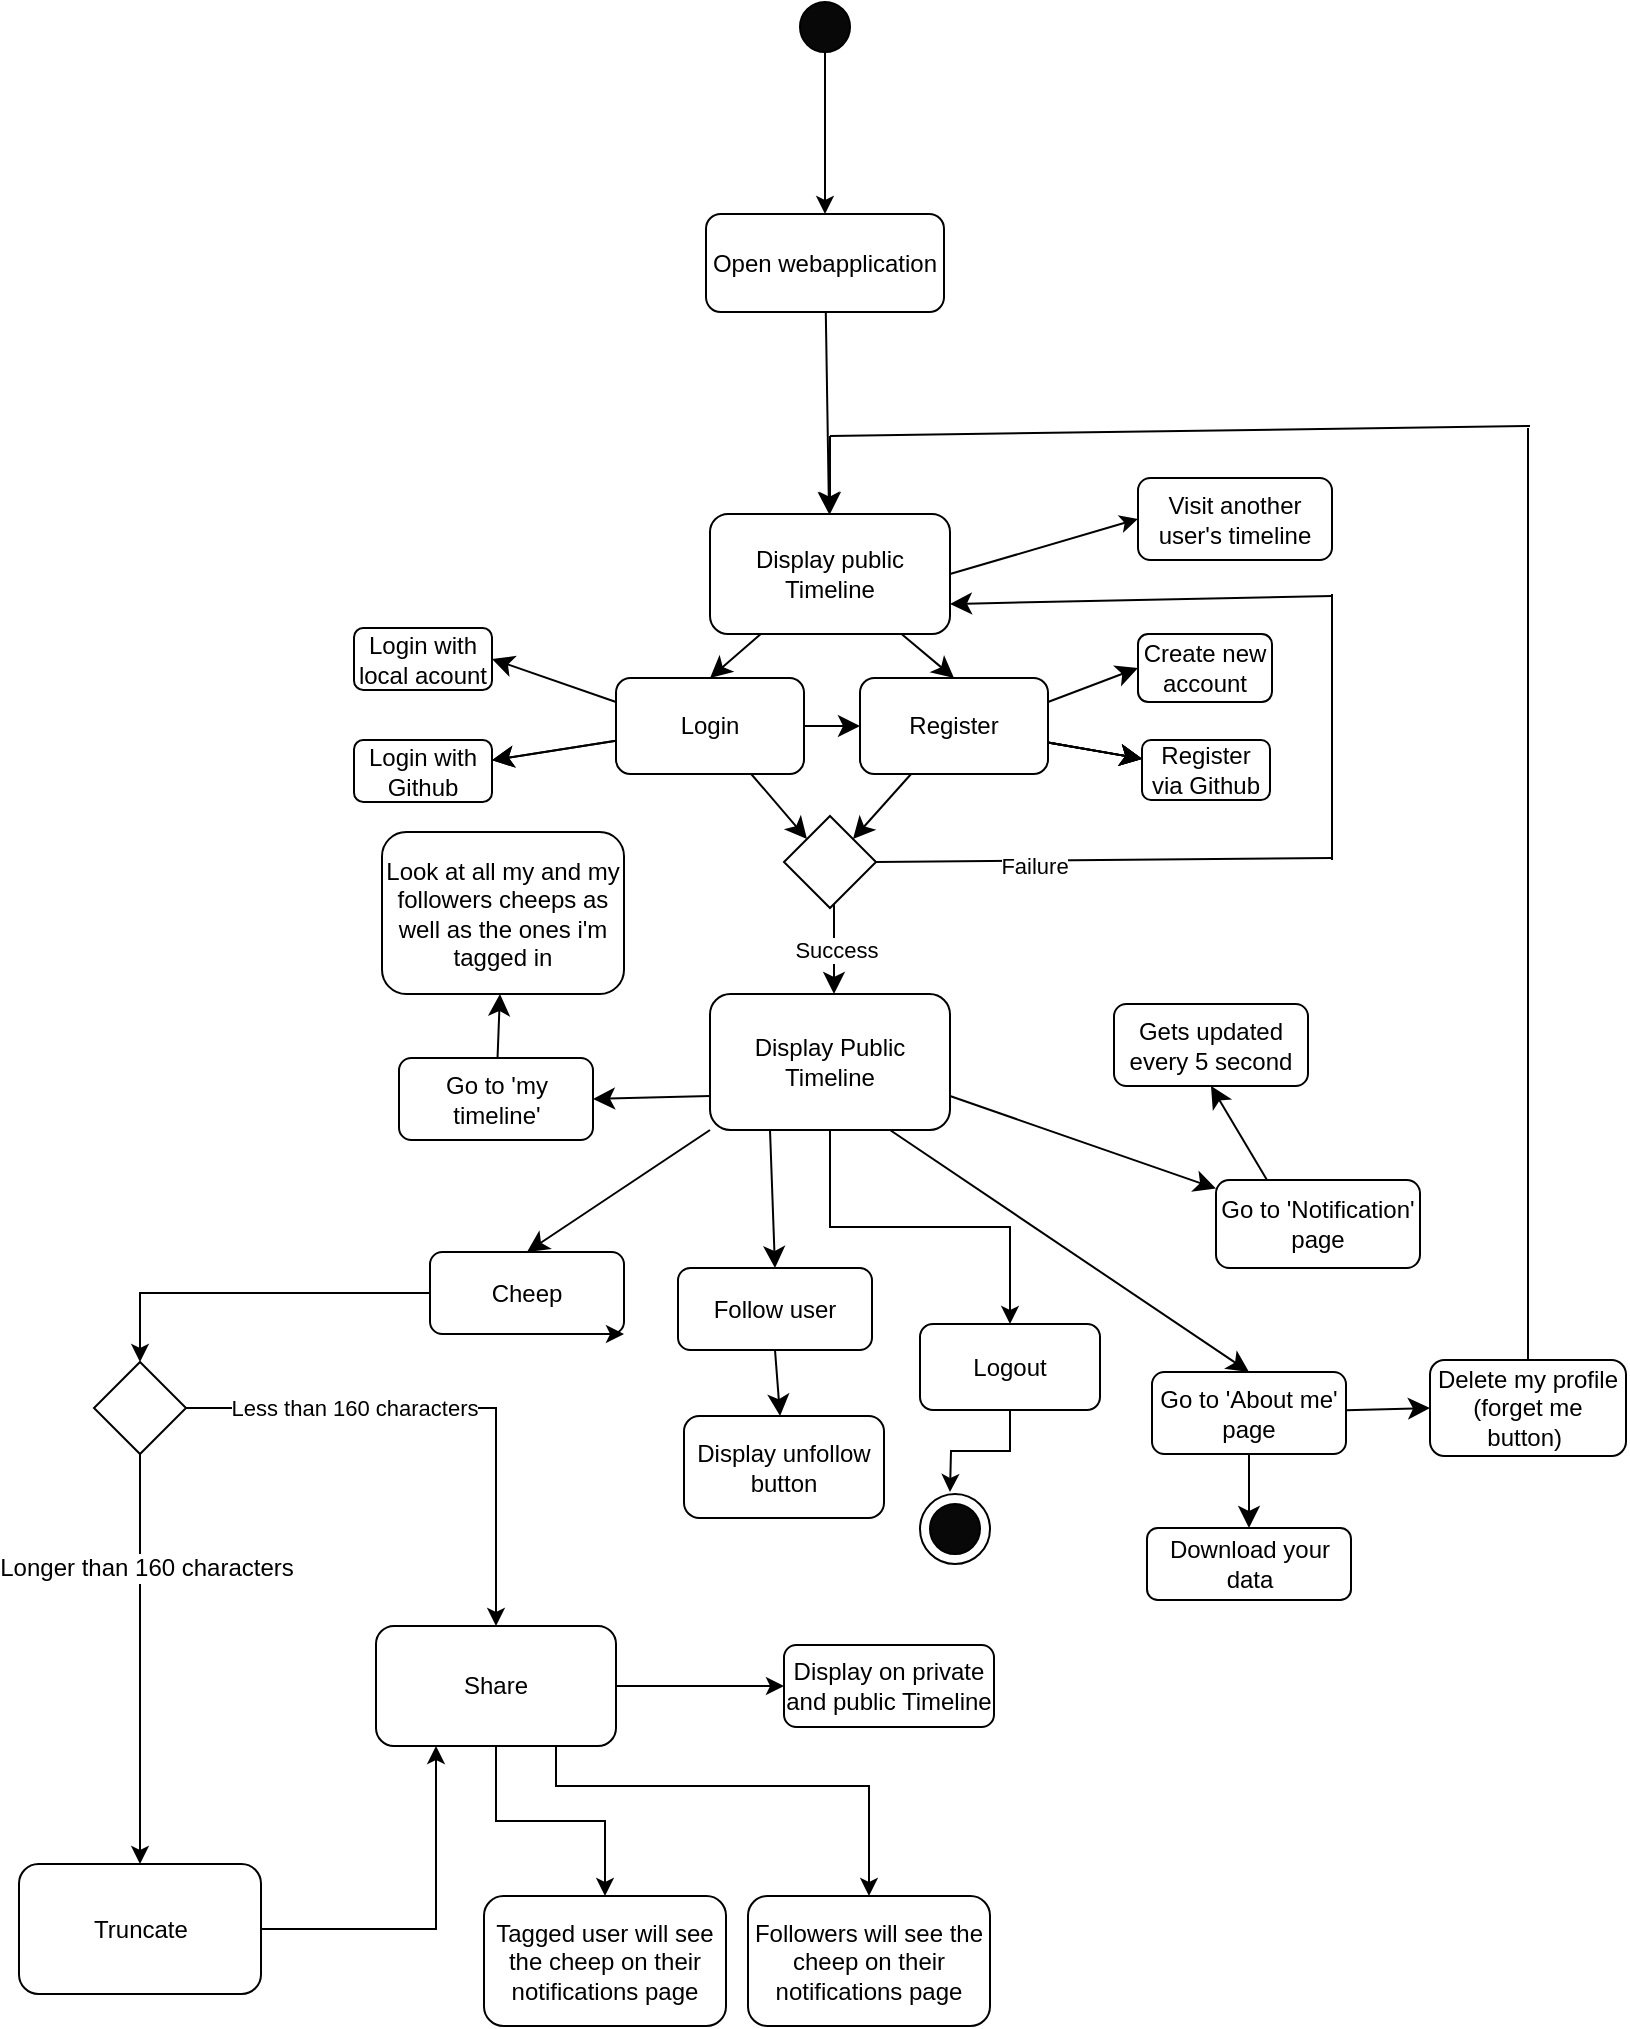 <mxfile version="25.0.3" pages="4">
  <diagram name="Side-1" id="Gx4HnXP6x3cZmzO97BKL">
    <mxGraphModel grid="0" page="0" gridSize="10" guides="1" tooltips="1" connect="1" arrows="1" fold="1" pageScale="1" pageWidth="827" pageHeight="1169" math="0" shadow="0">
      <root>
        <mxCell id="0" />
        <mxCell id="1" parent="0" />
        <mxCell id="g5xIlPz1RoVh0aVdC3tX-95" value="" style="edgeStyle=none;curved=1;rounded=0;orthogonalLoop=1;jettySize=auto;html=1;fontSize=12;startSize=8;endSize=8;entryX=0.5;entryY=0;entryDx=0;entryDy=0;labelBackgroundColor=none;fontColor=default;" edge="1" parent="1" source="g5xIlPz1RoVh0aVdC3tX-97" target="g5xIlPz1RoVh0aVdC3tX-103">
          <mxGeometry relative="1" as="geometry" />
        </mxCell>
        <mxCell id="g5xIlPz1RoVh0aVdC3tX-96" value="" style="edgeStyle=none;curved=1;rounded=0;orthogonalLoop=1;jettySize=auto;html=1;fontSize=12;startSize=8;endSize=8;entryX=0.5;entryY=0;entryDx=0;entryDy=0;labelBackgroundColor=none;fontColor=default;" edge="1" parent="1" source="g5xIlPz1RoVh0aVdC3tX-97" target="g5xIlPz1RoVh0aVdC3tX-126">
          <mxGeometry relative="1" as="geometry" />
        </mxCell>
        <mxCell id="g5xIlPz1RoVh0aVdC3tX-97" value="Display public Timeline" style="rounded=1;whiteSpace=wrap;html=1;labelBackgroundColor=none;" vertex="1" parent="1">
          <mxGeometry x="1446" y="-7" width="120" height="60" as="geometry" />
        </mxCell>
        <mxCell id="g5xIlPz1RoVh0aVdC3tX-98" value="" style="edgeStyle=none;curved=1;rounded=0;orthogonalLoop=1;jettySize=auto;html=1;fontSize=12;startSize=8;endSize=8;labelBackgroundColor=none;fontColor=default;" edge="1" parent="1" source="g5xIlPz1RoVh0aVdC3tX-103" target="g5xIlPz1RoVh0aVdC3tX-128">
          <mxGeometry relative="1" as="geometry" />
        </mxCell>
        <mxCell id="g5xIlPz1RoVh0aVdC3tX-99" value="" style="edgeStyle=none;curved=1;rounded=0;orthogonalLoop=1;jettySize=auto;html=1;fontSize=12;startSize=8;endSize=8;labelBackgroundColor=none;fontColor=default;" edge="1" parent="1" source="g5xIlPz1RoVh0aVdC3tX-103" target="g5xIlPz1RoVh0aVdC3tX-128">
          <mxGeometry relative="1" as="geometry" />
        </mxCell>
        <mxCell id="g5xIlPz1RoVh0aVdC3tX-100" style="edgeStyle=none;curved=1;rounded=0;orthogonalLoop=1;jettySize=auto;html=1;exitX=0;exitY=0.25;exitDx=0;exitDy=0;entryX=1;entryY=0.5;entryDx=0;entryDy=0;fontSize=12;startSize=8;endSize=8;labelBackgroundColor=none;fontColor=default;" edge="1" parent="1" source="g5xIlPz1RoVh0aVdC3tX-103" target="g5xIlPz1RoVh0aVdC3tX-127">
          <mxGeometry relative="1" as="geometry" />
        </mxCell>
        <mxCell id="g5xIlPz1RoVh0aVdC3tX-101" value="" style="edgeStyle=none;curved=1;rounded=0;orthogonalLoop=1;jettySize=auto;html=1;fontSize=12;startSize=8;endSize=8;entryX=0;entryY=0;entryDx=0;entryDy=0;labelBackgroundColor=none;fontColor=default;" edge="1" parent="1" source="g5xIlPz1RoVh0aVdC3tX-103" target="OzGk9A_Nq_OVbRPWzcMN-6">
          <mxGeometry relative="1" as="geometry">
            <mxPoint x="1494.125" y="149" as="targetPoint" />
          </mxGeometry>
        </mxCell>
        <mxCell id="g5xIlPz1RoVh0aVdC3tX-102" value="" style="edgeStyle=none;curved=1;rounded=0;orthogonalLoop=1;jettySize=auto;html=1;fontSize=12;startSize=8;endSize=8;entryX=0;entryY=0.5;entryDx=0;entryDy=0;labelBackgroundColor=none;fontColor=default;" edge="1" parent="1" source="g5xIlPz1RoVh0aVdC3tX-103" target="g5xIlPz1RoVh0aVdC3tX-126">
          <mxGeometry relative="1" as="geometry" />
        </mxCell>
        <mxCell id="g5xIlPz1RoVh0aVdC3tX-103" value="Login" style="rounded=1;whiteSpace=wrap;html=1;labelBackgroundColor=none;" vertex="1" parent="1">
          <mxGeometry x="1399" y="75" width="94" height="48" as="geometry" />
        </mxCell>
        <mxCell id="g5xIlPz1RoVh0aVdC3tX-104" style="edgeStyle=none;curved=1;rounded=0;orthogonalLoop=1;jettySize=auto;html=1;exitX=0.5;exitY=1;exitDx=0;exitDy=0;fontSize=12;startSize=8;endSize=8;entryX=0.5;entryY=0;entryDx=0;entryDy=0;labelBackgroundColor=none;fontColor=default;" edge="1" parent="1">
          <mxGeometry relative="1" as="geometry">
            <mxPoint x="1508" y="233" as="targetPoint" />
            <mxPoint x="1508" y="185" as="sourcePoint" />
          </mxGeometry>
        </mxCell>
        <mxCell id="OzGk9A_Nq_OVbRPWzcMN-24" value="Success" style="edgeLabel;html=1;align=center;verticalAlign=middle;resizable=0;points=[];" vertex="1" connectable="0" parent="g5xIlPz1RoVh0aVdC3tX-104">
          <mxGeometry x="0.045" y="1" relative="1" as="geometry">
            <mxPoint y="1" as="offset" />
          </mxGeometry>
        </mxCell>
        <mxCell id="g5xIlPz1RoVh0aVdC3tX-106" value="" style="edgeStyle=none;curved=1;rounded=0;orthogonalLoop=1;jettySize=auto;html=1;fontSize=12;startSize=8;endSize=8;exitX=1;exitY=0.75;exitDx=0;exitDy=0;labelBackgroundColor=none;fontColor=default;" edge="1" parent="1" source="g5xIlPz1RoVh0aVdC3tX-108" target="g5xIlPz1RoVh0aVdC3tX-151">
          <mxGeometry relative="1" as="geometry">
            <mxPoint x="1585" y="342" as="sourcePoint" />
          </mxGeometry>
        </mxCell>
        <mxCell id="g5xIlPz1RoVh0aVdC3tX-218" style="edgeStyle=orthogonalEdgeStyle;rounded=0;orthogonalLoop=1;jettySize=auto;html=1;entryX=0.5;entryY=0;entryDx=0;entryDy=0;labelBackgroundColor=none;fontColor=default;" edge="1" parent="1" source="g5xIlPz1RoVh0aVdC3tX-108" target="g5xIlPz1RoVh0aVdC3tX-217">
          <mxGeometry relative="1" as="geometry" />
        </mxCell>
        <mxCell id="g5xIlPz1RoVh0aVdC3tX-108" value="Display Public Timeline" style="rounded=1;whiteSpace=wrap;html=1;labelBackgroundColor=none;" vertex="1" parent="1">
          <mxGeometry x="1446" y="233" width="120" height="68" as="geometry" />
        </mxCell>
        <mxCell id="g5xIlPz1RoVh0aVdC3tX-109" style="edgeStyle=none;curved=1;rounded=0;orthogonalLoop=1;jettySize=auto;html=1;exitX=0;exitY=1;exitDx=0;exitDy=0;entryX=0.5;entryY=0;entryDx=0;entryDy=0;fontSize=12;startSize=8;endSize=8;labelBackgroundColor=none;fontColor=default;" edge="1" parent="1" source="g5xIlPz1RoVh0aVdC3tX-108" target="g5xIlPz1RoVh0aVdC3tX-117">
          <mxGeometry relative="1" as="geometry">
            <mxPoint x="1496.875" y="363" as="sourcePoint" />
          </mxGeometry>
        </mxCell>
        <mxCell id="g5xIlPz1RoVh0aVdC3tX-110" style="edgeStyle=none;curved=1;rounded=0;orthogonalLoop=1;jettySize=auto;html=1;exitX=0.25;exitY=1;exitDx=0;exitDy=0;entryX=0.5;entryY=0;entryDx=0;entryDy=0;fontSize=12;startSize=8;endSize=8;labelBackgroundColor=none;fontColor=default;" edge="1" parent="1" source="g5xIlPz1RoVh0aVdC3tX-108" target="g5xIlPz1RoVh0aVdC3tX-119">
          <mxGeometry relative="1" as="geometry">
            <mxPoint x="1496.875" y="363" as="sourcePoint" />
          </mxGeometry>
        </mxCell>
        <mxCell id="g5xIlPz1RoVh0aVdC3tX-112" style="edgeStyle=none;curved=1;rounded=0;orthogonalLoop=1;jettySize=auto;html=1;exitX=0.75;exitY=1;exitDx=0;exitDy=0;entryX=0.5;entryY=0;entryDx=0;entryDy=0;fontSize=12;startSize=8;endSize=8;labelBackgroundColor=none;fontColor=default;" edge="1" parent="1" source="g5xIlPz1RoVh0aVdC3tX-108" target="g5xIlPz1RoVh0aVdC3tX-143">
          <mxGeometry relative="1" as="geometry">
            <mxPoint x="1532.125" y="363" as="sourcePoint" />
          </mxGeometry>
        </mxCell>
        <mxCell id="g5xIlPz1RoVh0aVdC3tX-113" style="edgeStyle=none;curved=1;rounded=0;orthogonalLoop=1;jettySize=auto;html=1;exitX=0;exitY=0.75;exitDx=0;exitDy=0;entryX=1;entryY=0.5;entryDx=0;entryDy=0;fontSize=12;startSize=8;endSize=8;labelBackgroundColor=none;fontColor=default;" edge="1" parent="1" source="g5xIlPz1RoVh0aVdC3tX-108" target="g5xIlPz1RoVh0aVdC3tX-169">
          <mxGeometry relative="1" as="geometry">
            <mxPoint x="1444" y="342" as="sourcePoint" />
          </mxGeometry>
        </mxCell>
        <mxCell id="OzGk9A_Nq_OVbRPWzcMN-13" style="edgeStyle=orthogonalEdgeStyle;rounded=0;orthogonalLoop=1;jettySize=auto;html=1;exitX=0;exitY=0.5;exitDx=0;exitDy=0;entryX=0.5;entryY=0;entryDx=0;entryDy=0;" edge="1" parent="1" source="g5xIlPz1RoVh0aVdC3tX-117" target="OzGk9A_Nq_OVbRPWzcMN-23">
          <mxGeometry relative="1" as="geometry">
            <mxPoint x="1075" y="448" as="targetPoint" />
          </mxGeometry>
        </mxCell>
        <mxCell id="g5xIlPz1RoVh0aVdC3tX-117" value="Cheep" style="rounded=1;whiteSpace=wrap;html=1;labelBackgroundColor=none;" vertex="1" parent="1">
          <mxGeometry x="1306" y="362" width="97" height="41" as="geometry" />
        </mxCell>
        <mxCell id="g5xIlPz1RoVh0aVdC3tX-118" style="edgeStyle=none;curved=1;rounded=0;orthogonalLoop=1;jettySize=auto;html=1;exitX=0.5;exitY=1;exitDx=0;exitDy=0;fontSize=12;startSize=8;endSize=8;labelBackgroundColor=none;fontColor=default;" edge="1" parent="1" source="g5xIlPz1RoVh0aVdC3tX-119" target="g5xIlPz1RoVh0aVdC3tX-148">
          <mxGeometry relative="1" as="geometry" />
        </mxCell>
        <mxCell id="g5xIlPz1RoVh0aVdC3tX-119" value="Follow user" style="rounded=1;whiteSpace=wrap;html=1;labelBackgroundColor=none;" vertex="1" parent="1">
          <mxGeometry x="1430" y="370" width="97" height="41" as="geometry" />
        </mxCell>
        <mxCell id="g5xIlPz1RoVh0aVdC3tX-120" value="" style="edgeStyle=none;curved=1;rounded=0;orthogonalLoop=1;jettySize=auto;html=1;fontSize=12;startSize=8;endSize=8;labelBackgroundColor=none;fontColor=default;" edge="1" parent="1" source="g5xIlPz1RoVh0aVdC3tX-126" target="g5xIlPz1RoVh0aVdC3tX-130">
          <mxGeometry relative="1" as="geometry" />
        </mxCell>
        <mxCell id="g5xIlPz1RoVh0aVdC3tX-121" value="" style="edgeStyle=none;curved=1;rounded=0;orthogonalLoop=1;jettySize=auto;html=1;fontSize=12;startSize=8;endSize=8;labelBackgroundColor=none;fontColor=default;" edge="1" parent="1" source="g5xIlPz1RoVh0aVdC3tX-126" target="g5xIlPz1RoVh0aVdC3tX-130">
          <mxGeometry relative="1" as="geometry" />
        </mxCell>
        <mxCell id="g5xIlPz1RoVh0aVdC3tX-122" value="" style="edgeStyle=none;curved=1;rounded=0;orthogonalLoop=1;jettySize=auto;html=1;fontSize=12;startSize=8;endSize=8;labelBackgroundColor=none;fontColor=default;" edge="1" parent="1" source="g5xIlPz1RoVh0aVdC3tX-126" target="g5xIlPz1RoVh0aVdC3tX-130">
          <mxGeometry relative="1" as="geometry" />
        </mxCell>
        <mxCell id="g5xIlPz1RoVh0aVdC3tX-123" value="" style="edgeStyle=none;curved=1;rounded=0;orthogonalLoop=1;jettySize=auto;html=1;fontSize=12;startSize=8;endSize=8;labelBackgroundColor=none;fontColor=default;" edge="1" parent="1" source="g5xIlPz1RoVh0aVdC3tX-126" target="g5xIlPz1RoVh0aVdC3tX-130">
          <mxGeometry relative="1" as="geometry" />
        </mxCell>
        <mxCell id="g5xIlPz1RoVh0aVdC3tX-124" style="edgeStyle=none;curved=1;rounded=0;orthogonalLoop=1;jettySize=auto;html=1;exitX=1;exitY=0.25;exitDx=0;exitDy=0;entryX=0;entryY=0.5;entryDx=0;entryDy=0;fontSize=12;startSize=8;endSize=8;labelBackgroundColor=none;fontColor=default;" edge="1" parent="1" source="g5xIlPz1RoVh0aVdC3tX-126" target="g5xIlPz1RoVh0aVdC3tX-129">
          <mxGeometry relative="1" as="geometry" />
        </mxCell>
        <mxCell id="g5xIlPz1RoVh0aVdC3tX-125" value="" style="edgeStyle=none;curved=1;rounded=0;orthogonalLoop=1;jettySize=auto;html=1;fontSize=12;startSize=8;endSize=8;entryX=1;entryY=0;entryDx=0;entryDy=0;labelBackgroundColor=none;fontColor=default;" edge="1" parent="1" source="g5xIlPz1RoVh0aVdC3tX-126" target="OzGk9A_Nq_OVbRPWzcMN-6">
          <mxGeometry relative="1" as="geometry">
            <mxPoint x="1517.875" y="149" as="targetPoint" />
          </mxGeometry>
        </mxCell>
        <mxCell id="g5xIlPz1RoVh0aVdC3tX-126" value="Register" style="rounded=1;whiteSpace=wrap;html=1;labelBackgroundColor=none;" vertex="1" parent="1">
          <mxGeometry x="1521" y="75" width="94" height="48" as="geometry" />
        </mxCell>
        <mxCell id="g5xIlPz1RoVh0aVdC3tX-127" value="Login with local acount" style="rounded=1;whiteSpace=wrap;html=1;labelBackgroundColor=none;" vertex="1" parent="1">
          <mxGeometry x="1268" y="50" width="69" height="31" as="geometry" />
        </mxCell>
        <mxCell id="g5xIlPz1RoVh0aVdC3tX-128" value="Login with Github" style="rounded=1;whiteSpace=wrap;html=1;labelBackgroundColor=none;" vertex="1" parent="1">
          <mxGeometry x="1268" y="106" width="69" height="31" as="geometry" />
        </mxCell>
        <mxCell id="g5xIlPz1RoVh0aVdC3tX-129" value="Create new account" style="rounded=1;whiteSpace=wrap;html=1;labelBackgroundColor=none;" vertex="1" parent="1">
          <mxGeometry x="1660" y="53" width="67" height="34" as="geometry" />
        </mxCell>
        <mxCell id="g5xIlPz1RoVh0aVdC3tX-130" value="Register via Github" style="rounded=1;whiteSpace=wrap;html=1;labelBackgroundColor=none;" vertex="1" parent="1">
          <mxGeometry x="1662" y="106" width="64" height="30" as="geometry" />
        </mxCell>
        <mxCell id="g5xIlPz1RoVh0aVdC3tX-135" value="Display on private and public Timeline" style="rounded=1;whiteSpace=wrap;html=1;labelBackgroundColor=none;" vertex="1" parent="1">
          <mxGeometry x="1483" y="558.5" width="105" height="41" as="geometry" />
        </mxCell>
        <mxCell id="g5xIlPz1RoVh0aVdC3tX-139" value="Visit another user&#39;s timeline" style="rounded=1;whiteSpace=wrap;html=1;labelBackgroundColor=none;" vertex="1" parent="1">
          <mxGeometry x="1660" y="-25" width="97" height="41" as="geometry" />
        </mxCell>
        <mxCell id="g5xIlPz1RoVh0aVdC3tX-140" value="" style="edgeStyle=none;curved=1;rounded=0;orthogonalLoop=1;jettySize=auto;html=1;fontSize=12;startSize=8;endSize=8;entryX=0;entryY=0.5;entryDx=0;entryDy=0;labelBackgroundColor=none;fontColor=default;" edge="1" parent="1" source="g5xIlPz1RoVh0aVdC3tX-143" target="g5xIlPz1RoVh0aVdC3tX-145">
          <mxGeometry relative="1" as="geometry" />
        </mxCell>
        <mxCell id="g5xIlPz1RoVh0aVdC3tX-141" style="edgeStyle=none;curved=1;rounded=0;orthogonalLoop=1;jettySize=auto;html=1;exitX=0.5;exitY=1;exitDx=0;exitDy=0;entryX=0.5;entryY=0;entryDx=0;entryDy=0;fontSize=12;startSize=8;endSize=8;labelBackgroundColor=none;fontColor=default;" edge="1" parent="1" source="g5xIlPz1RoVh0aVdC3tX-143" target="g5xIlPz1RoVh0aVdC3tX-144">
          <mxGeometry relative="1" as="geometry" />
        </mxCell>
        <mxCell id="g5xIlPz1RoVh0aVdC3tX-143" value="Go to &#39;About me&#39; page" style="rounded=1;whiteSpace=wrap;html=1;labelBackgroundColor=none;" vertex="1" parent="1">
          <mxGeometry x="1667" y="422" width="97" height="41" as="geometry" />
        </mxCell>
        <mxCell id="g5xIlPz1RoVh0aVdC3tX-144" value="Download your data" style="rounded=1;whiteSpace=wrap;html=1;labelBackgroundColor=none;" vertex="1" parent="1">
          <mxGeometry x="1664.5" y="500" width="102" height="36" as="geometry" />
        </mxCell>
        <mxCell id="g5xIlPz1RoVh0aVdC3tX-145" value="Delete my profile (forget me button)&amp;nbsp;" style="rounded=1;whiteSpace=wrap;html=1;labelBackgroundColor=none;" vertex="1" parent="1">
          <mxGeometry x="1806" y="416" width="98" height="48" as="geometry" />
        </mxCell>
        <mxCell id="g5xIlPz1RoVh0aVdC3tX-148" value="Display unfollow button" style="rounded=1;whiteSpace=wrap;html=1;labelBackgroundColor=none;" vertex="1" parent="1">
          <mxGeometry x="1433" y="444" width="100" height="51" as="geometry" />
        </mxCell>
        <mxCell id="g5xIlPz1RoVh0aVdC3tX-150" style="edgeStyle=none;curved=1;rounded=0;orthogonalLoop=1;jettySize=auto;html=1;exitX=0.25;exitY=0;exitDx=0;exitDy=0;entryX=0.5;entryY=1;entryDx=0;entryDy=0;fontSize=12;startSize=8;endSize=8;labelBackgroundColor=none;fontColor=default;" edge="1" parent="1" source="g5xIlPz1RoVh0aVdC3tX-151" target="g5xIlPz1RoVh0aVdC3tX-174">
          <mxGeometry relative="1" as="geometry" />
        </mxCell>
        <mxCell id="g5xIlPz1RoVh0aVdC3tX-151" value="Go to &#39;Notification&#39; page" style="rounded=1;whiteSpace=wrap;html=1;labelBackgroundColor=none;" vertex="1" parent="1">
          <mxGeometry x="1699" y="326" width="102" height="44" as="geometry" />
        </mxCell>
        <mxCell id="g5xIlPz1RoVh0aVdC3tX-153" value="" style="endArrow=none;html=1;rounded=0;fontSize=12;startSize=8;endSize=8;curved=1;exitX=1;exitY=0.5;exitDx=0;exitDy=0;labelBackgroundColor=none;fontColor=default;" edge="1" parent="1" source="OzGk9A_Nq_OVbRPWzcMN-6">
          <mxGeometry width="50" height="50" relative="1" as="geometry">
            <mxPoint x="1553.5" y="167" as="sourcePoint" />
            <mxPoint x="1757" y="165" as="targetPoint" />
            <Array as="points" />
          </mxGeometry>
        </mxCell>
        <mxCell id="OzGk9A_Nq_OVbRPWzcMN-25" value="Failure" style="edgeLabel;html=1;align=center;verticalAlign=middle;resizable=0;points=[];" vertex="1" connectable="0" parent="g5xIlPz1RoVh0aVdC3tX-153">
          <mxGeometry x="-0.316" y="-2" relative="1" as="geometry">
            <mxPoint x="1" as="offset" />
          </mxGeometry>
        </mxCell>
        <mxCell id="g5xIlPz1RoVh0aVdC3tX-154" value="" style="endArrow=none;html=1;rounded=0;fontSize=12;startSize=8;endSize=8;curved=1;labelBackgroundColor=none;fontColor=default;" edge="1" parent="1">
          <mxGeometry width="50" height="50" relative="1" as="geometry">
            <mxPoint x="1757" y="166" as="sourcePoint" />
            <mxPoint x="1757" y="33" as="targetPoint" />
          </mxGeometry>
        </mxCell>
        <mxCell id="g5xIlPz1RoVh0aVdC3tX-155" value="" style="endArrow=classic;html=1;rounded=0;fontSize=12;startSize=8;endSize=8;curved=1;entryX=1;entryY=0.75;entryDx=0;entryDy=0;labelBackgroundColor=none;fontColor=default;" edge="1" parent="1" target="g5xIlPz1RoVh0aVdC3tX-97">
          <mxGeometry width="50" height="50" relative="1" as="geometry">
            <mxPoint x="1757" y="34" as="sourcePoint" />
            <mxPoint x="1807" y="-12" as="targetPoint" />
          </mxGeometry>
        </mxCell>
        <mxCell id="g5xIlPz1RoVh0aVdC3tX-164" value="" style="endArrow=none;html=1;rounded=0;fontSize=12;startSize=8;endSize=8;curved=1;exitX=0.5;exitY=0;exitDx=0;exitDy=0;labelBackgroundColor=none;fontColor=default;" edge="1" parent="1" source="g5xIlPz1RoVh0aVdC3tX-145">
          <mxGeometry width="50" height="50" relative="1" as="geometry">
            <mxPoint x="1927" y="448" as="sourcePoint" />
            <mxPoint x="1855" y="-50" as="targetPoint" />
          </mxGeometry>
        </mxCell>
        <mxCell id="g5xIlPz1RoVh0aVdC3tX-165" value="" style="endArrow=none;html=1;rounded=0;fontSize=12;startSize=8;endSize=8;curved=1;labelBackgroundColor=none;fontColor=default;" edge="1" parent="1">
          <mxGeometry width="50" height="50" relative="1" as="geometry">
            <mxPoint x="1506" y="-46" as="sourcePoint" />
            <mxPoint x="1856" y="-51" as="targetPoint" />
          </mxGeometry>
        </mxCell>
        <mxCell id="g5xIlPz1RoVh0aVdC3tX-166" value="" style="endArrow=classic;html=1;rounded=0;fontSize=12;startSize=8;endSize=8;curved=1;entryX=0.5;entryY=0;entryDx=0;entryDy=0;labelBackgroundColor=none;fontColor=default;" edge="1" parent="1" target="g5xIlPz1RoVh0aVdC3tX-97">
          <mxGeometry width="50" height="50" relative="1" as="geometry">
            <mxPoint x="1506" y="-46" as="sourcePoint" />
            <mxPoint x="1521" y="-105" as="targetPoint" />
          </mxGeometry>
        </mxCell>
        <mxCell id="g5xIlPz1RoVh0aVdC3tX-168" value="" style="edgeStyle=none;curved=1;rounded=0;orthogonalLoop=1;jettySize=auto;html=1;fontSize=12;startSize=8;endSize=8;labelBackgroundColor=none;fontColor=default;" edge="1" parent="1" source="g5xIlPz1RoVh0aVdC3tX-169" target="g5xIlPz1RoVh0aVdC3tX-173">
          <mxGeometry relative="1" as="geometry" />
        </mxCell>
        <mxCell id="g5xIlPz1RoVh0aVdC3tX-169" value="Go to &#39;my timeline&#39;" style="rounded=1;whiteSpace=wrap;html=1;labelBackgroundColor=none;" vertex="1" parent="1">
          <mxGeometry x="1290.5" y="265" width="97" height="41" as="geometry" />
        </mxCell>
        <mxCell id="g5xIlPz1RoVh0aVdC3tX-171" value="" style="edgeStyle=none;curved=1;rounded=0;orthogonalLoop=1;jettySize=auto;html=1;fontSize=12;startSize=8;endSize=8;labelBackgroundColor=none;fontColor=default;" edge="1" parent="1" source="g5xIlPz1RoVh0aVdC3tX-172" target="g5xIlPz1RoVh0aVdC3tX-97">
          <mxGeometry relative="1" as="geometry" />
        </mxCell>
        <mxCell id="g5xIlPz1RoVh0aVdC3tX-172" value="Open webapplication" style="rounded=1;whiteSpace=wrap;html=1;labelBackgroundColor=none;" vertex="1" parent="1">
          <mxGeometry x="1444" y="-157" width="119" height="49" as="geometry" />
        </mxCell>
        <mxCell id="g5xIlPz1RoVh0aVdC3tX-173" value="Look at all my and my followers cheeps as well as the ones i&#39;m tagged in" style="rounded=1;whiteSpace=wrap;html=1;labelBackgroundColor=none;" vertex="1" parent="1">
          <mxGeometry x="1282" y="152" width="121" height="81" as="geometry" />
        </mxCell>
        <mxCell id="g5xIlPz1RoVh0aVdC3tX-174" value="Gets updated every 5 second" style="rounded=1;whiteSpace=wrap;html=1;labelBackgroundColor=none;" vertex="1" parent="1">
          <mxGeometry x="1648" y="238" width="97" height="41" as="geometry" />
        </mxCell>
        <mxCell id="g5xIlPz1RoVh0aVdC3tX-189" value="" style="endArrow=classic;html=1;rounded=0;exitX=1;exitY=0.5;exitDx=0;exitDy=0;entryX=0;entryY=0.5;entryDx=0;entryDy=0;labelBackgroundColor=none;fontColor=default;" edge="1" parent="1" source="g5xIlPz1RoVh0aVdC3tX-97" target="g5xIlPz1RoVh0aVdC3tX-139">
          <mxGeometry width="50" height="50" relative="1" as="geometry">
            <mxPoint x="1670" y="-95" as="sourcePoint" />
            <mxPoint x="1720" y="-145" as="targetPoint" />
          </mxGeometry>
        </mxCell>
        <mxCell id="g5xIlPz1RoVh0aVdC3tX-196" value="Tagged user will see the cheep on their notifications page" style="rounded=1;whiteSpace=wrap;html=1;labelBackgroundColor=none;" vertex="1" parent="1">
          <mxGeometry x="1333" y="684" width="121" height="65" as="geometry" />
        </mxCell>
        <mxCell id="g5xIlPz1RoVh0aVdC3tX-210" style="edgeStyle=orthogonalEdgeStyle;rounded=0;orthogonalLoop=1;jettySize=auto;html=1;labelBackgroundColor=none;fontColor=default;exitX=0.5;exitY=1;exitDx=0;exitDy=0;entryX=0.5;entryY=0;entryDx=0;entryDy=0;" edge="1" parent="1" source="OzGk9A_Nq_OVbRPWzcMN-23" target="g5xIlPz1RoVh0aVdC3tX-202">
          <mxGeometry relative="1" as="geometry">
            <mxPoint x="1043" y="479" as="sourcePoint" />
          </mxGeometry>
        </mxCell>
        <mxCell id="OzGk9A_Nq_OVbRPWzcMN-14" value="&lt;span style=&quot;font-size: 12px; text-wrap-mode: wrap;&quot;&gt;Longer than 160 characters&lt;/span&gt;" style="edgeLabel;html=1;align=center;verticalAlign=middle;resizable=0;points=[];" vertex="1" connectable="0" parent="g5xIlPz1RoVh0aVdC3tX-210">
          <mxGeometry x="-0.45" y="3" relative="1" as="geometry">
            <mxPoint as="offset" />
          </mxGeometry>
        </mxCell>
        <mxCell id="g5xIlPz1RoVh0aVdC3tX-211" style="edgeStyle=orthogonalEdgeStyle;rounded=0;orthogonalLoop=1;jettySize=auto;html=1;entryX=0.25;entryY=1;entryDx=0;entryDy=0;labelBackgroundColor=none;fontColor=default;" edge="1" parent="1" source="g5xIlPz1RoVh0aVdC3tX-202" target="8jm6sGVgs-OyQgmJyPVb-2">
          <mxGeometry relative="1" as="geometry" />
        </mxCell>
        <mxCell id="g5xIlPz1RoVh0aVdC3tX-202" value="Truncate" style="rounded=1;whiteSpace=wrap;html=1;labelBackgroundColor=none;" vertex="1" parent="1">
          <mxGeometry x="1100.5" y="668" width="121" height="65" as="geometry" />
        </mxCell>
        <mxCell id="N3KQh85B9jybV2IkXYKm-1" style="edgeStyle=orthogonalEdgeStyle;rounded=0;orthogonalLoop=1;jettySize=auto;html=1;entryX=0.5;entryY=0;entryDx=0;entryDy=0;exitX=0.75;exitY=1;exitDx=0;exitDy=0;" edge="1" parent="1" source="8jm6sGVgs-OyQgmJyPVb-2" target="g5xIlPz1RoVh0aVdC3tX-215">
          <mxGeometry relative="1" as="geometry">
            <mxPoint x="1428.545" y="624" as="targetPoint" />
            <Array as="points">
              <mxPoint x="1369" y="629" />
              <mxPoint x="1526" y="629" />
            </Array>
            <mxPoint x="1705" y="617" as="sourcePoint" />
          </mxGeometry>
        </mxCell>
        <mxCell id="g5xIlPz1RoVh0aVdC3tX-215" value="Followers will see the cheep on their notifications page" style="rounded=1;whiteSpace=wrap;html=1;labelBackgroundColor=none;" vertex="1" parent="1">
          <mxGeometry x="1465" y="684" width="121" height="65" as="geometry" />
        </mxCell>
        <mxCell id="g5xIlPz1RoVh0aVdC3tX-217" value="Logout" style="rounded=1;whiteSpace=wrap;html=1;labelBackgroundColor=none;" vertex="1" parent="1">
          <mxGeometry x="1551" y="398" width="90" height="43" as="geometry" />
        </mxCell>
        <mxCell id="OzGk9A_Nq_OVbRPWzcMN-1" value="" style="edgeStyle=orthogonalEdgeStyle;rounded=0;orthogonalLoop=1;jettySize=auto;html=1;labelBackgroundColor=none;fontColor=default;" edge="1" parent="1" source="g5xIlPz1RoVh0aVdC3tX-217">
          <mxGeometry relative="1" as="geometry">
            <mxPoint x="1566" y="434" as="sourcePoint" />
            <mxPoint x="1566" y="482" as="targetPoint" />
          </mxGeometry>
        </mxCell>
        <mxCell id="OzGk9A_Nq_OVbRPWzcMN-5" value="" style="endArrow=classic;html=1;rounded=0;exitX=0.5;exitY=0.689;exitDx=0;exitDy=0;exitPerimeter=0;" edge="1" parent="1" source="TtMrZmW7tKCLrt4vJozS-8" target="g5xIlPz1RoVh0aVdC3tX-172">
          <mxGeometry width="50" height="50" relative="1" as="geometry">
            <mxPoint x="1503.5" y="-249.33" as="sourcePoint" />
            <mxPoint x="1534" y="-236" as="targetPoint" />
          </mxGeometry>
        </mxCell>
        <mxCell id="OzGk9A_Nq_OVbRPWzcMN-6" value="" style="rhombus;whiteSpace=wrap;html=1;" vertex="1" parent="1">
          <mxGeometry x="1483" y="144" width="46" height="46" as="geometry" />
        </mxCell>
        <mxCell id="8jm6sGVgs-OyQgmJyPVb-3" style="edgeStyle=orthogonalEdgeStyle;rounded=0;orthogonalLoop=1;jettySize=auto;html=1;entryX=0.5;entryY=0;entryDx=0;entryDy=0;" edge="1" parent="1" source="OzGk9A_Nq_OVbRPWzcMN-23" target="8jm6sGVgs-OyQgmJyPVb-2">
          <mxGeometry relative="1" as="geometry" />
        </mxCell>
        <mxCell id="8jm6sGVgs-OyQgmJyPVb-5" value="Less than 160 characters" style="edgeLabel;html=1;align=center;verticalAlign=middle;resizable=0;points=[];" connectable="0" vertex="1" parent="8jm6sGVgs-OyQgmJyPVb-3">
          <mxGeometry x="-0.618" y="-1" relative="1" as="geometry">
            <mxPoint x="33" y="-1" as="offset" />
          </mxGeometry>
        </mxCell>
        <mxCell id="OzGk9A_Nq_OVbRPWzcMN-23" value="" style="rhombus;whiteSpace=wrap;html=1;" vertex="1" parent="1">
          <mxGeometry x="1138" y="417" width="46" height="46" as="geometry" />
        </mxCell>
        <mxCell id="TtMrZmW7tKCLrt4vJozS-1" style="edgeStyle=orthogonalEdgeStyle;rounded=0;orthogonalLoop=1;jettySize=auto;html=1;exitX=0.75;exitY=1;exitDx=0;exitDy=0;entryX=1;entryY=1;entryDx=0;entryDy=0;" edge="1" parent="1" source="g5xIlPz1RoVh0aVdC3tX-117" target="g5xIlPz1RoVh0aVdC3tX-117">
          <mxGeometry relative="1" as="geometry" />
        </mxCell>
        <mxCell id="LQNdT33zw4AyZQn733vt-4" value="" style="endArrow=classic;html=1;rounded=0;exitX=0.5;exitY=0.689;exitDx=0;exitDy=0;exitPerimeter=0;" edge="1" parent="1" target="TtMrZmW7tKCLrt4vJozS-8">
          <mxGeometry width="50" height="50" relative="1" as="geometry">
            <mxPoint x="1503.5" y="-249.33" as="sourcePoint" />
            <mxPoint x="1504" y="-157" as="targetPoint" />
          </mxGeometry>
        </mxCell>
        <mxCell id="TtMrZmW7tKCLrt4vJozS-8" value="" style="ellipse;whiteSpace=wrap;html=1;aspect=fixed;fillColor=#080808;" vertex="1" parent="1">
          <mxGeometry x="1491" y="-263" width="25" height="25" as="geometry" />
        </mxCell>
        <mxCell id="LQNdT33zw4AyZQn733vt-11" value="" style="ellipse;whiteSpace=wrap;html=1;aspect=fixed;" vertex="1" parent="1">
          <mxGeometry x="1551" y="483" width="35" height="35" as="geometry" />
        </mxCell>
        <mxCell id="LQNdT33zw4AyZQn733vt-5" value="" style="ellipse;whiteSpace=wrap;html=1;aspect=fixed;fillColor=#080808;" vertex="1" parent="1">
          <mxGeometry x="1556" y="488" width="25" height="25" as="geometry" />
        </mxCell>
        <mxCell id="8jm6sGVgs-OyQgmJyPVb-4" style="edgeStyle=orthogonalEdgeStyle;rounded=0;orthogonalLoop=1;jettySize=auto;html=1;entryX=0;entryY=0.5;entryDx=0;entryDy=0;" edge="1" parent="1" source="8jm6sGVgs-OyQgmJyPVb-2" target="g5xIlPz1RoVh0aVdC3tX-135">
          <mxGeometry relative="1" as="geometry" />
        </mxCell>
        <mxCell id="N3KQh85B9jybV2IkXYKm-2" style="edgeStyle=orthogonalEdgeStyle;rounded=0;orthogonalLoop=1;jettySize=auto;html=1;exitX=0.5;exitY=1;exitDx=0;exitDy=0;" edge="1" parent="1" source="8jm6sGVgs-OyQgmJyPVb-2" target="g5xIlPz1RoVh0aVdC3tX-196">
          <mxGeometry relative="1" as="geometry" />
        </mxCell>
        <mxCell id="8jm6sGVgs-OyQgmJyPVb-2" value="Share" style="rounded=1;whiteSpace=wrap;html=1;" vertex="1" parent="1">
          <mxGeometry x="1279" y="549" width="120" height="60" as="geometry" />
        </mxCell>
      </root>
    </mxGraphModel>
  </diagram>
  <diagram id="QGRQGuWk1CiA8ukSa-hd" name="Side-2">
    <mxGraphModel dx="1211" dy="1189" grid="0" gridSize="10" guides="1" tooltips="1" connect="1" arrows="1" fold="1" page="0" pageScale="1" pageWidth="827" pageHeight="1169" math="0" shadow="0">
      <root>
        <mxCell id="0" />
        <mxCell id="1" parent="0" />
        <mxCell id="TDa90ZTntQdbu0Vh4r-U-1" value="" style="edgeStyle=none;curved=1;rounded=0;orthogonalLoop=1;jettySize=auto;html=1;fontSize=12;startSize=8;endSize=8;" edge="1" parent="1" source="TDa90ZTntQdbu0Vh4r-U-5" target="TDa90ZTntQdbu0Vh4r-U-21">
          <mxGeometry relative="1" as="geometry" />
        </mxCell>
        <mxCell id="TDa90ZTntQdbu0Vh4r-U-2" value="" style="edgeStyle=none;curved=1;rounded=0;orthogonalLoop=1;jettySize=auto;html=1;fontSize=12;startSize=8;endSize=8;" edge="1" parent="1" source="TDa90ZTntQdbu0Vh4r-U-5" target="TDa90ZTntQdbu0Vh4r-U-20">
          <mxGeometry relative="1" as="geometry" />
        </mxCell>
        <mxCell id="TDa90ZTntQdbu0Vh4r-U-3" value="" style="edgeStyle=none;curved=1;rounded=0;orthogonalLoop=1;jettySize=auto;html=1;fontSize=12;startSize=8;endSize=8;entryX=0.5;entryY=0;entryDx=0;entryDy=0;" edge="1" parent="1" source="TDa90ZTntQdbu0Vh4r-U-5" target="TDa90ZTntQdbu0Vh4r-U-9">
          <mxGeometry relative="1" as="geometry" />
        </mxCell>
        <mxCell id="TDa90ZTntQdbu0Vh4r-U-4" value="" style="edgeStyle=none;curved=1;rounded=0;orthogonalLoop=1;jettySize=auto;html=1;fontSize=12;startSize=8;endSize=8;entryX=0.5;entryY=0;entryDx=0;entryDy=0;" edge="1" parent="1" source="TDa90ZTntQdbu0Vh4r-U-5" target="TDa90ZTntQdbu0Vh4r-U-15">
          <mxGeometry relative="1" as="geometry" />
        </mxCell>
        <mxCell id="TDa90ZTntQdbu0Vh4r-U-5" value="Display public Timeline" style="rounded=1;whiteSpace=wrap;html=1;" vertex="1" parent="1">
          <mxGeometry x="85" y="-10" width="120" height="60" as="geometry" />
        </mxCell>
        <mxCell id="TDa90ZTntQdbu0Vh4r-U-6" value="" style="edgeStyle=none;curved=1;rounded=0;orthogonalLoop=1;jettySize=auto;html=1;fontSize=12;startSize=8;endSize=8;" edge="1" parent="1" source="TDa90ZTntQdbu0Vh4r-U-9" target="TDa90ZTntQdbu0Vh4r-U-17">
          <mxGeometry relative="1" as="geometry" />
        </mxCell>
        <mxCell id="TDa90ZTntQdbu0Vh4r-U-7" value="" style="edgeStyle=none;curved=1;rounded=0;orthogonalLoop=1;jettySize=auto;html=1;fontSize=12;startSize=8;endSize=8;" edge="1" parent="1" source="TDa90ZTntQdbu0Vh4r-U-9" target="TDa90ZTntQdbu0Vh4r-U-17">
          <mxGeometry relative="1" as="geometry" />
        </mxCell>
        <mxCell id="TDa90ZTntQdbu0Vh4r-U-8" style="edgeStyle=none;curved=1;rounded=0;orthogonalLoop=1;jettySize=auto;html=1;exitX=0;exitY=0.25;exitDx=0;exitDy=0;entryX=1;entryY=0.5;entryDx=0;entryDy=0;fontSize=12;startSize=8;endSize=8;" edge="1" parent="1" source="TDa90ZTntQdbu0Vh4r-U-9" target="TDa90ZTntQdbu0Vh4r-U-16">
          <mxGeometry relative="1" as="geometry" />
        </mxCell>
        <mxCell id="TDa90ZTntQdbu0Vh4r-U-28" value="" style="edgeStyle=none;curved=1;rounded=0;orthogonalLoop=1;jettySize=auto;html=1;fontSize=12;startSize=8;endSize=8;" edge="1" parent="1" source="TDa90ZTntQdbu0Vh4r-U-9" target="TDa90ZTntQdbu0Vh4r-U-15">
          <mxGeometry relative="1" as="geometry" />
        </mxCell>
        <mxCell id="TDa90ZTntQdbu0Vh4r-U-29" style="edgeStyle=none;curved=1;rounded=0;orthogonalLoop=1;jettySize=auto;html=1;exitX=0.25;exitY=1;exitDx=0;exitDy=0;entryX=0.5;entryY=0;entryDx=0;entryDy=0;fontSize=12;startSize=8;endSize=8;" edge="1" parent="1" source="TDa90ZTntQdbu0Vh4r-U-9" target="TDa90ZTntQdbu0Vh4r-U-26">
          <mxGeometry relative="1" as="geometry" />
        </mxCell>
        <mxCell id="TDa90ZTntQdbu0Vh4r-U-30" style="edgeStyle=none;curved=1;rounded=0;orthogonalLoop=1;jettySize=auto;html=1;exitX=0.75;exitY=1;exitDx=0;exitDy=0;entryX=0.5;entryY=0;entryDx=0;entryDy=0;fontSize=12;startSize=8;endSize=8;" edge="1" parent="1" source="TDa90ZTntQdbu0Vh4r-U-9" target="TDa90ZTntQdbu0Vh4r-U-27">
          <mxGeometry relative="1" as="geometry" />
        </mxCell>
        <mxCell id="qSSGZR8648hzxskfQ57t-6" style="edgeStyle=none;curved=1;rounded=0;orthogonalLoop=1;jettySize=auto;html=1;exitX=1;exitY=1;exitDx=0;exitDy=0;fontSize=12;startSize=8;endSize=8;entryX=0;entryY=0;entryDx=0;entryDy=0;" edge="1" parent="1" source="TDa90ZTntQdbu0Vh4r-U-9" target="qSSGZR8648hzxskfQ57t-1">
          <mxGeometry relative="1" as="geometry" />
        </mxCell>
        <mxCell id="TDa90ZTntQdbu0Vh4r-U-9" value="Login" style="rounded=1;whiteSpace=wrap;html=1;" vertex="1" parent="1">
          <mxGeometry x="43" y="138" width="94" height="48" as="geometry" />
        </mxCell>
        <mxCell id="TDa90ZTntQdbu0Vh4r-U-10" value="" style="edgeStyle=none;curved=1;rounded=0;orthogonalLoop=1;jettySize=auto;html=1;fontSize=12;startSize=8;endSize=8;" edge="1" parent="1" source="TDa90ZTntQdbu0Vh4r-U-15" target="TDa90ZTntQdbu0Vh4r-U-19">
          <mxGeometry relative="1" as="geometry" />
        </mxCell>
        <mxCell id="TDa90ZTntQdbu0Vh4r-U-11" value="" style="edgeStyle=none;curved=1;rounded=0;orthogonalLoop=1;jettySize=auto;html=1;fontSize=12;startSize=8;endSize=8;" edge="1" parent="1" source="TDa90ZTntQdbu0Vh4r-U-15" target="TDa90ZTntQdbu0Vh4r-U-19">
          <mxGeometry relative="1" as="geometry" />
        </mxCell>
        <mxCell id="TDa90ZTntQdbu0Vh4r-U-12" value="" style="edgeStyle=none;curved=1;rounded=0;orthogonalLoop=1;jettySize=auto;html=1;fontSize=12;startSize=8;endSize=8;" edge="1" parent="1" source="TDa90ZTntQdbu0Vh4r-U-15" target="TDa90ZTntQdbu0Vh4r-U-19">
          <mxGeometry relative="1" as="geometry" />
        </mxCell>
        <mxCell id="TDa90ZTntQdbu0Vh4r-U-13" value="" style="edgeStyle=none;curved=1;rounded=0;orthogonalLoop=1;jettySize=auto;html=1;fontSize=12;startSize=8;endSize=8;" edge="1" parent="1" source="TDa90ZTntQdbu0Vh4r-U-15" target="TDa90ZTntQdbu0Vh4r-U-19">
          <mxGeometry relative="1" as="geometry" />
        </mxCell>
        <mxCell id="TDa90ZTntQdbu0Vh4r-U-14" style="edgeStyle=none;curved=1;rounded=0;orthogonalLoop=1;jettySize=auto;html=1;exitX=1;exitY=0.25;exitDx=0;exitDy=0;entryX=0;entryY=0.5;entryDx=0;entryDy=0;fontSize=12;startSize=8;endSize=8;" edge="1" parent="1" source="TDa90ZTntQdbu0Vh4r-U-15" target="TDa90ZTntQdbu0Vh4r-U-18">
          <mxGeometry relative="1" as="geometry" />
        </mxCell>
        <mxCell id="qSSGZR8648hzxskfQ57t-7" style="edgeStyle=none;curved=1;rounded=0;orthogonalLoop=1;jettySize=auto;html=1;exitX=0.5;exitY=1;exitDx=0;exitDy=0;entryX=0.5;entryY=0;entryDx=0;entryDy=0;fontSize=12;startSize=8;endSize=8;" edge="1" parent="1" source="TDa90ZTntQdbu0Vh4r-U-15" target="qSSGZR8648hzxskfQ57t-1">
          <mxGeometry relative="1" as="geometry" />
        </mxCell>
        <mxCell id="TDa90ZTntQdbu0Vh4r-U-15" value="Register" style="rounded=1;whiteSpace=wrap;html=1;" vertex="1" parent="1">
          <mxGeometry x="160" y="138" width="94" height="48" as="geometry" />
        </mxCell>
        <mxCell id="TDa90ZTntQdbu0Vh4r-U-16" value="Local acount" style="rounded=1;whiteSpace=wrap;html=1;" vertex="1" parent="1">
          <mxGeometry x="-86" y="126" width="69" height="31" as="geometry" />
        </mxCell>
        <mxCell id="TDa90ZTntQdbu0Vh4r-U-17" value="Login with Github" style="rounded=1;whiteSpace=wrap;html=1;" vertex="1" parent="1">
          <mxGeometry x="-86" y="172" width="69" height="31" as="geometry" />
        </mxCell>
        <mxCell id="TDa90ZTntQdbu0Vh4r-U-18" value="Create new account" style="rounded=1;whiteSpace=wrap;html=1;" vertex="1" parent="1">
          <mxGeometry x="318" y="126" width="67" height="34" as="geometry" />
        </mxCell>
        <mxCell id="TDa90ZTntQdbu0Vh4r-U-19" value="Register via Github" style="rounded=1;whiteSpace=wrap;html=1;" vertex="1" parent="1">
          <mxGeometry x="323" y="173" width="64" height="30" as="geometry" />
        </mxCell>
        <mxCell id="TDa90ZTntQdbu0Vh4r-U-20" value="Display authors above their cheeps" style="rounded=1;whiteSpace=wrap;html=1;" vertex="1" parent="1">
          <mxGeometry x="304.5" y="22" width="94" height="48" as="geometry" />
        </mxCell>
        <mxCell id="TDa90ZTntQdbu0Vh4r-U-21" value="Show no follow button" style="rounded=1;whiteSpace=wrap;html=1;" vertex="1" parent="1">
          <mxGeometry x="-86" y="32" width="74" height="42" as="geometry" />
        </mxCell>
        <mxCell id="TDa90ZTntQdbu0Vh4r-U-26" value="Forget your password" style="rounded=1;whiteSpace=wrap;html=1;" vertex="1" parent="1">
          <mxGeometry x="-12" y="222" width="69" height="31" as="geometry" />
        </mxCell>
        <mxCell id="TDa90ZTntQdbu0Vh4r-U-27" value="Resend email confirmation" style="rounded=1;whiteSpace=wrap;html=1;" vertex="1" parent="1">
          <mxGeometry x="90" y="223" width="93" height="30" as="geometry" />
        </mxCell>
        <mxCell id="xOBojOWoaROwE6ZzYKio-1" value="" style="ellipse;html=1;shape=startState;fillColor=#000000;strokeColor=#ff0000;" vertex="1" parent="1">
          <mxGeometry x="125" y="-220" width="30" height="30" as="geometry" />
        </mxCell>
        <mxCell id="xOBojOWoaROwE6ZzYKio-2" value="" style="edgeStyle=orthogonalEdgeStyle;html=1;verticalAlign=bottom;endArrow=open;endSize=8;strokeColor=#ff0000;rounded=0;fontSize=12;curved=1;" edge="1" parent="1" source="xOBojOWoaROwE6ZzYKio-1">
          <mxGeometry relative="1" as="geometry">
            <mxPoint x="140" y="-130" as="targetPoint" />
          </mxGeometry>
        </mxCell>
        <mxCell id="xOBojOWoaROwE6ZzYKio-4" value="" style="edgeStyle=none;curved=1;rounded=0;orthogonalLoop=1;jettySize=auto;html=1;fontSize=12;startSize=8;endSize=8;" edge="1" parent="1" source="xOBojOWoaROwE6ZzYKio-3" target="TDa90ZTntQdbu0Vh4r-U-5">
          <mxGeometry relative="1" as="geometry" />
        </mxCell>
        <mxCell id="xOBojOWoaROwE6ZzYKio-3" value="Open webapplication" style="rounded=1;whiteSpace=wrap;html=1;" vertex="1" parent="1">
          <mxGeometry x="85" y="-124" width="119" height="49" as="geometry" />
        </mxCell>
        <mxCell id="qSSGZR8648hzxskfQ57t-1" value="" style="ellipse;html=1;shape=endState;fillColor=#000000;strokeColor=#ff0000;" vertex="1" parent="1">
          <mxGeometry x="209" y="223" width="30" height="30" as="geometry" />
        </mxCell>
      </root>
    </mxGraphModel>
  </diagram>
  <diagram id="NGnd-OnGW7pqB6Fym0Bd" name="Side-3">
    <mxGraphModel grid="0" page="0" gridSize="10" guides="1" tooltips="1" connect="1" arrows="1" fold="1" pageScale="1" pageWidth="827" pageHeight="1169" math="0" shadow="0">
      <root>
        <mxCell id="0" />
        <mxCell id="1" parent="0" />
        <mxCell id="UhgOJ6E8U-K7lHQhWtjb-1" value="" style="edgeStyle=none;curved=1;rounded=0;orthogonalLoop=1;jettySize=auto;html=1;fontSize=12;startSize=8;endSize=8;entryX=0.5;entryY=0;entryDx=0;entryDy=0;" edge="1" parent="1" source="UhgOJ6E8U-K7lHQhWtjb-3" target="UhgOJ6E8U-K7lHQhWtjb-9">
          <mxGeometry relative="1" as="geometry" />
        </mxCell>
        <mxCell id="UhgOJ6E8U-K7lHQhWtjb-2" value="" style="edgeStyle=none;curved=1;rounded=0;orthogonalLoop=1;jettySize=auto;html=1;fontSize=12;startSize=8;endSize=8;entryX=0.5;entryY=0;entryDx=0;entryDy=0;" edge="1" parent="1" source="UhgOJ6E8U-K7lHQhWtjb-3" target="UhgOJ6E8U-K7lHQhWtjb-32">
          <mxGeometry relative="1" as="geometry" />
        </mxCell>
        <mxCell id="UhgOJ6E8U-K7lHQhWtjb-3" value="Display public Timeline" style="rounded=1;whiteSpace=wrap;html=1;" vertex="1" parent="1">
          <mxGeometry x="25" y="-66" width="120" height="60" as="geometry" />
        </mxCell>
        <mxCell id="UhgOJ6E8U-K7lHQhWtjb-4" value="" style="edgeStyle=none;curved=1;rounded=0;orthogonalLoop=1;jettySize=auto;html=1;fontSize=12;startSize=8;endSize=8;" edge="1" parent="1" source="UhgOJ6E8U-K7lHQhWtjb-9" target="UhgOJ6E8U-K7lHQhWtjb-34">
          <mxGeometry relative="1" as="geometry" />
        </mxCell>
        <mxCell id="UhgOJ6E8U-K7lHQhWtjb-5" value="" style="edgeStyle=none;curved=1;rounded=0;orthogonalLoop=1;jettySize=auto;html=1;fontSize=12;startSize=8;endSize=8;" edge="1" parent="1" source="UhgOJ6E8U-K7lHQhWtjb-9" target="UhgOJ6E8U-K7lHQhWtjb-34">
          <mxGeometry relative="1" as="geometry" />
        </mxCell>
        <mxCell id="UhgOJ6E8U-K7lHQhWtjb-6" style="edgeStyle=none;curved=1;rounded=0;orthogonalLoop=1;jettySize=auto;html=1;exitX=0;exitY=0.25;exitDx=0;exitDy=0;entryX=1;entryY=0.5;entryDx=0;entryDy=0;fontSize=12;startSize=8;endSize=8;" edge="1" parent="1" source="UhgOJ6E8U-K7lHQhWtjb-9" target="UhgOJ6E8U-K7lHQhWtjb-33">
          <mxGeometry relative="1" as="geometry" />
        </mxCell>
        <mxCell id="UhgOJ6E8U-K7lHQhWtjb-7" value="" style="edgeStyle=none;curved=1;rounded=0;orthogonalLoop=1;jettySize=auto;html=1;fontSize=12;startSize=8;endSize=8;entryX=0.375;entryY=0;entryDx=0;entryDy=0;" edge="1" parent="1" source="UhgOJ6E8U-K7lHQhWtjb-9" target="UhgOJ6E8U-K7lHQhWtjb-11">
          <mxGeometry relative="1" as="geometry" />
        </mxCell>
        <mxCell id="UhgOJ6E8U-K7lHQhWtjb-8" value="" style="edgeStyle=none;curved=1;rounded=0;orthogonalLoop=1;jettySize=auto;html=1;fontSize=12;startSize=8;endSize=8;entryX=0;entryY=0.5;entryDx=0;entryDy=0;" edge="1" parent="1" source="UhgOJ6E8U-K7lHQhWtjb-9" target="UhgOJ6E8U-K7lHQhWtjb-32">
          <mxGeometry relative="1" as="geometry" />
        </mxCell>
        <mxCell id="UhgOJ6E8U-K7lHQhWtjb-9" value="Login" style="rounded=1;whiteSpace=wrap;html=1;" vertex="1" parent="1">
          <mxGeometry x="-22" y="16" width="94" height="48" as="geometry" />
        </mxCell>
        <mxCell id="UhgOJ6E8U-K7lHQhWtjb-10" style="edgeStyle=none;curved=1;rounded=0;orthogonalLoop=1;jettySize=auto;html=1;exitX=0.5;exitY=1;exitDx=0;exitDy=0;fontSize=12;startSize=8;endSize=8;entryX=0.5;entryY=0;entryDx=0;entryDy=0;" edge="1" parent="1" source="UhgOJ6E8U-K7lHQhWtjb-11" target="UhgOJ6E8U-K7lHQhWtjb-14">
          <mxGeometry relative="1" as="geometry">
            <mxPoint x="90" y="169" as="targetPoint" />
          </mxGeometry>
        </mxCell>
        <mxCell id="UhgOJ6E8U-K7lHQhWtjb-11" value="Succesful?" style="shape=hexagon;perimeter=hexagonPerimeter2;whiteSpace=wrap;html=1;fixedSize=1;" vertex="1" parent="1">
          <mxGeometry x="42.5" y="92" width="95" height="36" as="geometry" />
        </mxCell>
        <mxCell id="UhgOJ6E8U-K7lHQhWtjb-12" value="" style="edgeStyle=none;curved=1;rounded=0;orthogonalLoop=1;jettySize=auto;html=1;fontSize=12;startSize=8;endSize=8;exitX=1;exitY=0.5;exitDx=0;exitDy=0;" edge="1" parent="1" source="UhgOJ6E8U-K7lHQhWtjb-20" target="UhgOJ6E8U-K7lHQhWtjb-57">
          <mxGeometry relative="1" as="geometry" />
        </mxCell>
        <mxCell id="UhgOJ6E8U-K7lHQhWtjb-13" style="edgeStyle=none;curved=1;rounded=0;orthogonalLoop=1;jettySize=auto;html=1;exitX=0.5;exitY=1;exitDx=0;exitDy=0;fontSize=12;startSize=8;endSize=8;" edge="1" parent="1" source="UhgOJ6E8U-K7lHQhWtjb-14" target="UhgOJ6E8U-K7lHQhWtjb-20">
          <mxGeometry relative="1" as="geometry" />
        </mxCell>
        <mxCell id="UhgOJ6E8U-K7lHQhWtjb-14" value="Display Public Timeline with follow button" style="rounded=1;whiteSpace=wrap;html=1;" vertex="1" parent="1">
          <mxGeometry x="30" y="164" width="120" height="60" as="geometry" />
        </mxCell>
        <mxCell id="UhgOJ6E8U-K7lHQhWtjb-15" style="edgeStyle=none;curved=1;rounded=0;orthogonalLoop=1;jettySize=auto;html=1;exitX=0.375;exitY=1;exitDx=0;exitDy=0;entryX=0.5;entryY=0;entryDx=0;entryDy=0;fontSize=12;startSize=8;endSize=8;" edge="1" parent="1" source="UhgOJ6E8U-K7lHQhWtjb-20" target="UhgOJ6E8U-K7lHQhWtjb-23">
          <mxGeometry relative="1" as="geometry" />
        </mxCell>
        <mxCell id="UhgOJ6E8U-K7lHQhWtjb-16" style="edgeStyle=none;curved=1;rounded=0;orthogonalLoop=1;jettySize=auto;html=1;exitX=0.375;exitY=1;exitDx=0;exitDy=0;entryX=0.5;entryY=0;entryDx=0;entryDy=0;fontSize=12;startSize=8;endSize=8;" edge="1" parent="1" source="UhgOJ6E8U-K7lHQhWtjb-20" target="UhgOJ6E8U-K7lHQhWtjb-25">
          <mxGeometry relative="1" as="geometry" />
        </mxCell>
        <mxCell id="UhgOJ6E8U-K7lHQhWtjb-17" style="edgeStyle=none;curved=1;rounded=0;orthogonalLoop=1;jettySize=auto;html=1;exitX=0.625;exitY=1;exitDx=0;exitDy=0;entryX=0.5;entryY=0;entryDx=0;entryDy=0;fontSize=12;startSize=8;endSize=8;" edge="1" parent="1" source="UhgOJ6E8U-K7lHQhWtjb-20" target="UhgOJ6E8U-K7lHQhWtjb-45">
          <mxGeometry relative="1" as="geometry" />
        </mxCell>
        <mxCell id="UhgOJ6E8U-K7lHQhWtjb-18" style="edgeStyle=none;curved=1;rounded=0;orthogonalLoop=1;jettySize=auto;html=1;exitX=0.625;exitY=1;exitDx=0;exitDy=0;entryX=0.5;entryY=0;entryDx=0;entryDy=0;fontSize=12;startSize=8;endSize=8;" edge="1" parent="1" source="UhgOJ6E8U-K7lHQhWtjb-20" target="UhgOJ6E8U-K7lHQhWtjb-49">
          <mxGeometry relative="1" as="geometry" />
        </mxCell>
        <mxCell id="UhgOJ6E8U-K7lHQhWtjb-19" style="edgeStyle=none;curved=1;rounded=0;orthogonalLoop=1;jettySize=auto;html=1;exitX=0;exitY=0.5;exitDx=0;exitDy=0;entryX=1;entryY=0.5;entryDx=0;entryDy=0;fontSize=12;startSize=8;endSize=8;" edge="1" parent="1" source="UhgOJ6E8U-K7lHQhWtjb-20" target="UhgOJ6E8U-K7lHQhWtjb-75">
          <mxGeometry relative="1" as="geometry" />
        </mxCell>
        <mxCell id="UhgOJ6E8U-K7lHQhWtjb-20" value="What to do?" style="shape=hexagon;perimeter=hexagonPerimeter2;whiteSpace=wrap;html=1;fixedSize=1;" vertex="1" parent="1">
          <mxGeometry x="23" y="262" width="141" height="42" as="geometry" />
        </mxCell>
        <mxCell id="UhgOJ6E8U-K7lHQhWtjb-21" value="" style="edgeStyle=none;curved=1;rounded=0;orthogonalLoop=1;jettySize=auto;html=1;fontSize=12;startSize=8;endSize=8;" edge="1" parent="1" source="UhgOJ6E8U-K7lHQhWtjb-23" target="UhgOJ6E8U-K7lHQhWtjb-52">
          <mxGeometry relative="1" as="geometry" />
        </mxCell>
        <mxCell id="UhgOJ6E8U-K7lHQhWtjb-22" value="" style="edgeStyle=none;curved=1;rounded=0;orthogonalLoop=1;jettySize=auto;html=1;fontSize=12;startSize=8;endSize=8;entryX=0.5;entryY=0;entryDx=0;entryDy=0;" edge="1" parent="1" source="UhgOJ6E8U-K7lHQhWtjb-23" target="UhgOJ6E8U-K7lHQhWtjb-39">
          <mxGeometry relative="1" as="geometry" />
        </mxCell>
        <mxCell id="UhgOJ6E8U-K7lHQhWtjb-23" value="Make Cheep" style="rounded=1;whiteSpace=wrap;html=1;" vertex="1" parent="1">
          <mxGeometry x="-139" y="368" width="97" height="41" as="geometry" />
        </mxCell>
        <mxCell id="UhgOJ6E8U-K7lHQhWtjb-24" style="edgeStyle=none;curved=1;rounded=0;orthogonalLoop=1;jettySize=auto;html=1;exitX=0.5;exitY=1;exitDx=0;exitDy=0;fontSize=12;startSize=8;endSize=8;" edge="1" parent="1" source="UhgOJ6E8U-K7lHQhWtjb-25" target="UhgOJ6E8U-K7lHQhWtjb-54">
          <mxGeometry relative="1" as="geometry" />
        </mxCell>
        <mxCell id="UhgOJ6E8U-K7lHQhWtjb-25" value="Follow another user" style="rounded=1;whiteSpace=wrap;html=1;" vertex="1" parent="1">
          <mxGeometry x="-18" y="368" width="97" height="41" as="geometry" />
        </mxCell>
        <mxCell id="UhgOJ6E8U-K7lHQhWtjb-26" value="" style="edgeStyle=none;curved=1;rounded=0;orthogonalLoop=1;jettySize=auto;html=1;fontSize=12;startSize=8;endSize=8;" edge="1" parent="1" source="UhgOJ6E8U-K7lHQhWtjb-32" target="UhgOJ6E8U-K7lHQhWtjb-36">
          <mxGeometry relative="1" as="geometry" />
        </mxCell>
        <mxCell id="UhgOJ6E8U-K7lHQhWtjb-27" value="" style="edgeStyle=none;curved=1;rounded=0;orthogonalLoop=1;jettySize=auto;html=1;fontSize=12;startSize=8;endSize=8;" edge="1" parent="1" source="UhgOJ6E8U-K7lHQhWtjb-32" target="UhgOJ6E8U-K7lHQhWtjb-36">
          <mxGeometry relative="1" as="geometry" />
        </mxCell>
        <mxCell id="UhgOJ6E8U-K7lHQhWtjb-28" value="" style="edgeStyle=none;curved=1;rounded=0;orthogonalLoop=1;jettySize=auto;html=1;fontSize=12;startSize=8;endSize=8;" edge="1" parent="1" source="UhgOJ6E8U-K7lHQhWtjb-32" target="UhgOJ6E8U-K7lHQhWtjb-36">
          <mxGeometry relative="1" as="geometry" />
        </mxCell>
        <mxCell id="UhgOJ6E8U-K7lHQhWtjb-29" value="" style="edgeStyle=none;curved=1;rounded=0;orthogonalLoop=1;jettySize=auto;html=1;fontSize=12;startSize=8;endSize=8;" edge="1" parent="1" source="UhgOJ6E8U-K7lHQhWtjb-32" target="UhgOJ6E8U-K7lHQhWtjb-36">
          <mxGeometry relative="1" as="geometry" />
        </mxCell>
        <mxCell id="UhgOJ6E8U-K7lHQhWtjb-30" style="edgeStyle=none;curved=1;rounded=0;orthogonalLoop=1;jettySize=auto;html=1;exitX=1;exitY=0.25;exitDx=0;exitDy=0;entryX=0;entryY=0.5;entryDx=0;entryDy=0;fontSize=12;startSize=8;endSize=8;" edge="1" parent="1" source="UhgOJ6E8U-K7lHQhWtjb-32" target="UhgOJ6E8U-K7lHQhWtjb-35">
          <mxGeometry relative="1" as="geometry" />
        </mxCell>
        <mxCell id="UhgOJ6E8U-K7lHQhWtjb-31" value="" style="edgeStyle=none;curved=1;rounded=0;orthogonalLoop=1;jettySize=auto;html=1;fontSize=12;startSize=8;endSize=8;entryX=0.625;entryY=0;entryDx=0;entryDy=0;" edge="1" parent="1" source="UhgOJ6E8U-K7lHQhWtjb-32" target="UhgOJ6E8U-K7lHQhWtjb-11">
          <mxGeometry relative="1" as="geometry" />
        </mxCell>
        <mxCell id="UhgOJ6E8U-K7lHQhWtjb-32" value="Register" style="rounded=1;whiteSpace=wrap;html=1;" vertex="1" parent="1">
          <mxGeometry x="100" y="16" width="94" height="48" as="geometry" />
        </mxCell>
        <mxCell id="UhgOJ6E8U-K7lHQhWtjb-33" value="Local acount" style="rounded=1;whiteSpace=wrap;html=1;" vertex="1" parent="1">
          <mxGeometry x="-153" y="-9" width="69" height="31" as="geometry" />
        </mxCell>
        <mxCell id="UhgOJ6E8U-K7lHQhWtjb-34" value="Login with Github" style="rounded=1;whiteSpace=wrap;html=1;" vertex="1" parent="1">
          <mxGeometry x="-153" y="47" width="69" height="31" as="geometry" />
        </mxCell>
        <mxCell id="UhgOJ6E8U-K7lHQhWtjb-35" value="Create new account" style="rounded=1;whiteSpace=wrap;html=1;" vertex="1" parent="1">
          <mxGeometry x="239" y="-6" width="67" height="34" as="geometry" />
        </mxCell>
        <mxCell id="UhgOJ6E8U-K7lHQhWtjb-36" value="Register via Github" style="rounded=1;whiteSpace=wrap;html=1;" vertex="1" parent="1">
          <mxGeometry x="241" y="47" width="64" height="30" as="geometry" />
        </mxCell>
        <mxCell id="UhgOJ6E8U-K7lHQhWtjb-37" style="edgeStyle=none;curved=1;rounded=0;orthogonalLoop=1;jettySize=auto;html=1;exitX=0.5;exitY=1;exitDx=0;exitDy=0;entryX=0.5;entryY=0;entryDx=0;entryDy=0;fontSize=12;startSize=8;endSize=8;" edge="1" parent="1" source="UhgOJ6E8U-K7lHQhWtjb-39" target="UhgOJ6E8U-K7lHQhWtjb-41">
          <mxGeometry relative="1" as="geometry" />
        </mxCell>
        <mxCell id="UhgOJ6E8U-K7lHQhWtjb-38" value="" style="edgeStyle=none;curved=1;rounded=0;orthogonalLoop=1;jettySize=auto;html=1;fontSize=12;startSize=8;endSize=8;" edge="1" parent="1" source="UhgOJ6E8U-K7lHQhWtjb-39" target="UhgOJ6E8U-K7lHQhWtjb-83">
          <mxGeometry relative="1" as="geometry" />
        </mxCell>
        <mxCell id="UhgOJ6E8U-K7lHQhWtjb-39" value="Share&amp;nbsp;" style="rounded=1;whiteSpace=wrap;html=1;" vertex="1" parent="1">
          <mxGeometry x="-139" y="438" width="97" height="49" as="geometry" />
        </mxCell>
        <mxCell id="UhgOJ6E8U-K7lHQhWtjb-40" style="edgeStyle=none;curved=1;rounded=0;orthogonalLoop=1;jettySize=auto;html=1;exitX=0.5;exitY=1;exitDx=0;exitDy=0;entryX=0;entryY=0;entryDx=0;entryDy=0;fontSize=12;startSize=8;endSize=8;" edge="1" parent="1" source="UhgOJ6E8U-K7lHQhWtjb-41" target="UhgOJ6E8U-K7lHQhWtjb-89">
          <mxGeometry relative="1" as="geometry" />
        </mxCell>
        <mxCell id="UhgOJ6E8U-K7lHQhWtjb-41" value="Display on private and public Timeline" style="rounded=1;whiteSpace=wrap;html=1;" vertex="1" parent="1">
          <mxGeometry x="-143" y="519" width="105" height="41" as="geometry" />
        </mxCell>
        <mxCell id="UhgOJ6E8U-K7lHQhWtjb-42" style="edgeStyle=none;curved=1;rounded=0;orthogonalLoop=1;jettySize=auto;html=1;exitX=0.5;exitY=1;exitDx=0;exitDy=0;entryX=0.25;entryY=0;entryDx=0;entryDy=0;fontSize=12;startSize=8;endSize=8;" edge="1" parent="1" source="UhgOJ6E8U-K7lHQhWtjb-43" target="UhgOJ6E8U-K7lHQhWtjb-89">
          <mxGeometry relative="1" as="geometry" />
        </mxCell>
        <mxCell id="UhgOJ6E8U-K7lHQhWtjb-43" value="Unfollow another user" style="rounded=1;whiteSpace=wrap;html=1;" vertex="1" parent="1">
          <mxGeometry x="-18" y="519" width="97" height="41" as="geometry" />
        </mxCell>
        <mxCell id="UhgOJ6E8U-K7lHQhWtjb-44" value="" style="edgeStyle=none;curved=1;rounded=0;orthogonalLoop=1;jettySize=auto;html=1;fontSize=12;startSize=8;endSize=8;entryX=0.5;entryY=0;entryDx=0;entryDy=0;" edge="1" parent="1" source="UhgOJ6E8U-K7lHQhWtjb-45" target="UhgOJ6E8U-K7lHQhWtjb-65">
          <mxGeometry relative="1" as="geometry" />
        </mxCell>
        <mxCell id="UhgOJ6E8U-K7lHQhWtjb-45" value="Visit another user&#39;s timeline" style="rounded=1;whiteSpace=wrap;html=1;" vertex="1" parent="1">
          <mxGeometry x="150" y="368" width="97" height="41" as="geometry" />
        </mxCell>
        <mxCell id="UhgOJ6E8U-K7lHQhWtjb-46" value="" style="edgeStyle=none;curved=1;rounded=0;orthogonalLoop=1;jettySize=auto;html=1;fontSize=12;startSize=8;endSize=8;entryX=0;entryY=0.5;entryDx=0;entryDy=0;" edge="1" parent="1" source="UhgOJ6E8U-K7lHQhWtjb-49" target="UhgOJ6E8U-K7lHQhWtjb-51">
          <mxGeometry relative="1" as="geometry" />
        </mxCell>
        <mxCell id="UhgOJ6E8U-K7lHQhWtjb-47" style="edgeStyle=none;curved=1;rounded=0;orthogonalLoop=1;jettySize=auto;html=1;exitX=0.5;exitY=1;exitDx=0;exitDy=0;entryX=0.5;entryY=0;entryDx=0;entryDy=0;fontSize=12;startSize=8;endSize=8;" edge="1" parent="1" source="UhgOJ6E8U-K7lHQhWtjb-49" target="UhgOJ6E8U-K7lHQhWtjb-50">
          <mxGeometry relative="1" as="geometry" />
        </mxCell>
        <mxCell id="UhgOJ6E8U-K7lHQhWtjb-48" style="edgeStyle=none;curved=1;rounded=0;orthogonalLoop=1;jettySize=auto;html=1;exitX=1;exitY=1;exitDx=0;exitDy=0;entryX=0.5;entryY=0;entryDx=0;entryDy=0;fontSize=12;startSize=8;endSize=8;" edge="1" parent="1" source="UhgOJ6E8U-K7lHQhWtjb-49" target="UhgOJ6E8U-K7lHQhWtjb-84">
          <mxGeometry relative="1" as="geometry" />
        </mxCell>
        <mxCell id="UhgOJ6E8U-K7lHQhWtjb-49" value="Go to &#39;About me&#39; page" style="rounded=1;whiteSpace=wrap;html=1;" vertex="1" parent="1">
          <mxGeometry x="271" y="368" width="97" height="41" as="geometry" />
        </mxCell>
        <mxCell id="UhgOJ6E8U-K7lHQhWtjb-50" value="Download your data" style="rounded=1;whiteSpace=wrap;html=1;" vertex="1" parent="1">
          <mxGeometry x="268.5" y="445.5" width="102" height="36" as="geometry" />
        </mxCell>
        <mxCell id="UhgOJ6E8U-K7lHQhWtjb-51" value="Delete my profile (forget me button)&amp;nbsp;" style="rounded=1;whiteSpace=wrap;html=1;" vertex="1" parent="1">
          <mxGeometry x="405" y="364.5" width="98" height="48" as="geometry" />
        </mxCell>
        <mxCell id="UhgOJ6E8U-K7lHQhWtjb-52" value="Tag another user" style="rounded=1;whiteSpace=wrap;html=1;" vertex="1" parent="1">
          <mxGeometry x="-265" y="368" width="97" height="41" as="geometry" />
        </mxCell>
        <mxCell id="UhgOJ6E8U-K7lHQhWtjb-53" style="edgeStyle=none;curved=1;rounded=0;orthogonalLoop=1;jettySize=auto;html=1;exitX=0.5;exitY=1;exitDx=0;exitDy=0;entryX=0.5;entryY=0;entryDx=0;entryDy=0;fontSize=12;startSize=8;endSize=8;" edge="1" parent="1" source="UhgOJ6E8U-K7lHQhWtjb-54" target="UhgOJ6E8U-K7lHQhWtjb-43">
          <mxGeometry relative="1" as="geometry" />
        </mxCell>
        <mxCell id="UhgOJ6E8U-K7lHQhWtjb-54" value="Display public timeline with unfollow button" style="rounded=1;whiteSpace=wrap;html=1;" vertex="1" parent="1">
          <mxGeometry x="-22" y="438" width="100" height="51" as="geometry" />
        </mxCell>
        <mxCell id="UhgOJ6E8U-K7lHQhWtjb-55" value="" style="edgeStyle=none;curved=1;rounded=0;orthogonalLoop=1;jettySize=auto;html=1;fontSize=12;startSize=8;endSize=8;" edge="1" parent="1" source="UhgOJ6E8U-K7lHQhWtjb-57" target="UhgOJ6E8U-K7lHQhWtjb-82">
          <mxGeometry relative="1" as="geometry" />
        </mxCell>
        <mxCell id="UhgOJ6E8U-K7lHQhWtjb-56" style="edgeStyle=none;curved=1;rounded=0;orthogonalLoop=1;jettySize=auto;html=1;exitX=0.25;exitY=0;exitDx=0;exitDy=0;entryX=0.5;entryY=1;entryDx=0;entryDy=0;fontSize=12;startSize=8;endSize=8;" edge="1" parent="1" source="UhgOJ6E8U-K7lHQhWtjb-57" target="UhgOJ6E8U-K7lHQhWtjb-81">
          <mxGeometry relative="1" as="geometry" />
        </mxCell>
        <mxCell id="UhgOJ6E8U-K7lHQhWtjb-57" value="Go to &#39;Notification&#39; page" style="rounded=1;whiteSpace=wrap;html=1;" vertex="1" parent="1">
          <mxGeometry x="278" y="267" width="102" height="44" as="geometry" />
        </mxCell>
        <mxCell id="UhgOJ6E8U-K7lHQhWtjb-58" value="Yes!" style="text;html=1;align=center;verticalAlign=middle;resizable=0;points=[];autosize=1;strokeColor=none;fillColor=none;fontSize=16;" vertex="1" parent="1">
          <mxGeometry x="32" y="128" width="49" height="31" as="geometry" />
        </mxCell>
        <mxCell id="UhgOJ6E8U-K7lHQhWtjb-59" value="" style="endArrow=none;html=1;rounded=0;fontSize=12;startSize=8;endSize=8;curved=1;exitX=1;exitY=0.5;exitDx=0;exitDy=0;" edge="1" parent="1" source="UhgOJ6E8U-K7lHQhWtjb-11">
          <mxGeometry width="50" height="50" relative="1" as="geometry">
            <mxPoint x="184" y="114" as="sourcePoint" />
            <mxPoint x="336" y="106" as="targetPoint" />
            <Array as="points" />
          </mxGeometry>
        </mxCell>
        <mxCell id="UhgOJ6E8U-K7lHQhWtjb-60" value="" style="endArrow=none;html=1;rounded=0;fontSize=12;startSize=8;endSize=8;curved=1;" edge="1" parent="1">
          <mxGeometry width="50" height="50" relative="1" as="geometry">
            <mxPoint x="336" y="107" as="sourcePoint" />
            <mxPoint x="336" y="-26" as="targetPoint" />
          </mxGeometry>
        </mxCell>
        <mxCell id="UhgOJ6E8U-K7lHQhWtjb-61" value="" style="endArrow=classic;html=1;rounded=0;fontSize=12;startSize=8;endSize=8;curved=1;entryX=1;entryY=0.75;entryDx=0;entryDy=0;" edge="1" parent="1" target="UhgOJ6E8U-K7lHQhWtjb-3">
          <mxGeometry width="50" height="50" relative="1" as="geometry">
            <mxPoint x="336" y="-25" as="sourcePoint" />
            <mxPoint x="386" y="-71" as="targetPoint" />
          </mxGeometry>
        </mxCell>
        <mxCell id="UhgOJ6E8U-K7lHQhWtjb-62" value="No" style="text;html=1;align=center;verticalAlign=middle;resizable=0;points=[];autosize=1;strokeColor=none;fillColor=none;fontSize=16;" vertex="1" parent="1">
          <mxGeometry x="148" y="78" width="38" height="31" as="geometry" />
        </mxCell>
        <mxCell id="UhgOJ6E8U-K7lHQhWtjb-63" style="edgeStyle=none;curved=1;rounded=0;orthogonalLoop=1;jettySize=auto;html=1;exitX=0.375;exitY=1;exitDx=0;exitDy=0;entryX=0.5;entryY=0;entryDx=0;entryDy=0;fontSize=12;startSize=8;endSize=8;" edge="1" parent="1" source="UhgOJ6E8U-K7lHQhWtjb-65" target="UhgOJ6E8U-K7lHQhWtjb-67">
          <mxGeometry relative="1" as="geometry" />
        </mxCell>
        <mxCell id="UhgOJ6E8U-K7lHQhWtjb-64" style="edgeStyle=none;curved=1;rounded=0;orthogonalLoop=1;jettySize=auto;html=1;exitX=0.625;exitY=1;exitDx=0;exitDy=0;entryX=0.5;entryY=0;entryDx=0;entryDy=0;fontSize=12;startSize=8;endSize=8;" edge="1" parent="1" source="UhgOJ6E8U-K7lHQhWtjb-65" target="UhgOJ6E8U-K7lHQhWtjb-69">
          <mxGeometry relative="1" as="geometry" />
        </mxCell>
        <mxCell id="UhgOJ6E8U-K7lHQhWtjb-65" value="Following the other user?" style="shape=hexagon;perimeter=hexagonPerimeter2;whiteSpace=wrap;html=1;fixedSize=1;" vertex="1" parent="1">
          <mxGeometry x="148" y="438" width="101" height="43" as="geometry" />
        </mxCell>
        <mxCell id="UhgOJ6E8U-K7lHQhWtjb-66" style="edgeStyle=none;curved=1;rounded=0;orthogonalLoop=1;jettySize=auto;html=1;exitX=0.5;exitY=1;exitDx=0;exitDy=0;entryX=0.5;entryY=0;entryDx=0;entryDy=0;fontSize=12;startSize=8;endSize=8;" edge="1" parent="1" source="UhgOJ6E8U-K7lHQhWtjb-67" target="UhgOJ6E8U-K7lHQhWtjb-89">
          <mxGeometry relative="1" as="geometry" />
        </mxCell>
        <mxCell id="UhgOJ6E8U-K7lHQhWtjb-67" value="Press follow" style="rounded=1;whiteSpace=wrap;html=1;" vertex="1" parent="1">
          <mxGeometry x="103" y="521" width="74" height="39" as="geometry" />
        </mxCell>
        <mxCell id="UhgOJ6E8U-K7lHQhWtjb-68" style="edgeStyle=none;curved=1;rounded=0;orthogonalLoop=1;jettySize=auto;html=1;exitX=0.5;exitY=1;exitDx=0;exitDy=0;fontSize=12;startSize=8;endSize=8;entryX=0.75;entryY=0;entryDx=0;entryDy=0;" edge="1" parent="1" source="UhgOJ6E8U-K7lHQhWtjb-69" target="UhgOJ6E8U-K7lHQhWtjb-89">
          <mxGeometry relative="1" as="geometry">
            <mxPoint x="88" y="619" as="targetPoint" />
          </mxGeometry>
        </mxCell>
        <mxCell id="UhgOJ6E8U-K7lHQhWtjb-69" value="Press unfollow" style="rounded=1;whiteSpace=wrap;html=1;" vertex="1" parent="1">
          <mxGeometry x="212" y="519" width="81.5" height="41" as="geometry" />
        </mxCell>
        <mxCell id="UhgOJ6E8U-K7lHQhWtjb-70" value="" style="endArrow=none;html=1;rounded=0;fontSize=12;startSize=8;endSize=8;curved=1;exitX=0.5;exitY=0;exitDx=0;exitDy=0;" edge="1" parent="1" source="UhgOJ6E8U-K7lHQhWtjb-51">
          <mxGeometry width="50" height="50" relative="1" as="geometry">
            <mxPoint x="506" y="389" as="sourcePoint" />
            <mxPoint x="454" y="-105" as="targetPoint" />
          </mxGeometry>
        </mxCell>
        <mxCell id="UhgOJ6E8U-K7lHQhWtjb-71" value="" style="endArrow=none;html=1;rounded=0;fontSize=12;startSize=8;endSize=8;curved=1;" edge="1" parent="1">
          <mxGeometry width="50" height="50" relative="1" as="geometry">
            <mxPoint x="85" y="-105" as="sourcePoint" />
            <mxPoint x="455" y="-106" as="targetPoint" />
          </mxGeometry>
        </mxCell>
        <mxCell id="UhgOJ6E8U-K7lHQhWtjb-72" value="" style="endArrow=classic;html=1;rounded=0;fontSize=12;startSize=8;endSize=8;curved=1;entryX=0.5;entryY=0;entryDx=0;entryDy=0;" edge="1" parent="1" target="UhgOJ6E8U-K7lHQhWtjb-3">
          <mxGeometry width="50" height="50" relative="1" as="geometry">
            <mxPoint x="85" y="-105" as="sourcePoint" />
            <mxPoint x="100" y="-164" as="targetPoint" />
          </mxGeometry>
        </mxCell>
        <mxCell id="UhgOJ6E8U-K7lHQhWtjb-73" style="edgeStyle=none;curved=1;rounded=0;orthogonalLoop=1;jettySize=auto;html=1;exitX=0.5;exitY=1;exitDx=0;exitDy=0;entryX=0.5;entryY=0;entryDx=0;entryDy=0;fontSize=12;startSize=8;endSize=8;" edge="1" parent="1" source="UhgOJ6E8U-K7lHQhWtjb-75" target="UhgOJ6E8U-K7lHQhWtjb-23">
          <mxGeometry relative="1" as="geometry" />
        </mxCell>
        <mxCell id="UhgOJ6E8U-K7lHQhWtjb-74" value="" style="edgeStyle=none;curved=1;rounded=0;orthogonalLoop=1;jettySize=auto;html=1;fontSize=12;startSize=8;endSize=8;" edge="1" parent="1" source="UhgOJ6E8U-K7lHQhWtjb-75" target="UhgOJ6E8U-K7lHQhWtjb-80">
          <mxGeometry relative="1" as="geometry" />
        </mxCell>
        <mxCell id="UhgOJ6E8U-K7lHQhWtjb-75" value="Go to &#39;my timeline&#39;" style="rounded=1;whiteSpace=wrap;html=1;" vertex="1" parent="1">
          <mxGeometry x="-265" y="288" width="97" height="41" as="geometry" />
        </mxCell>
        <mxCell id="UhgOJ6E8U-K7lHQhWtjb-76" value="" style="ellipse;html=1;shape=startState;fillColor=#000000;strokeColor=#ff0000;" vertex="1" parent="1">
          <mxGeometry x="63" y="-312" width="30" height="30" as="geometry" />
        </mxCell>
        <mxCell id="UhgOJ6E8U-K7lHQhWtjb-77" value="" style="edgeStyle=orthogonalEdgeStyle;html=1;verticalAlign=bottom;endArrow=open;endSize=8;strokeColor=#ff0000;rounded=0;fontSize=12;curved=1;" edge="1" parent="1" source="UhgOJ6E8U-K7lHQhWtjb-76">
          <mxGeometry relative="1" as="geometry">
            <mxPoint x="78" y="-222" as="targetPoint" />
          </mxGeometry>
        </mxCell>
        <mxCell id="UhgOJ6E8U-K7lHQhWtjb-78" value="" style="edgeStyle=none;curved=1;rounded=0;orthogonalLoop=1;jettySize=auto;html=1;fontSize=12;startSize=8;endSize=8;" edge="1" parent="1" source="UhgOJ6E8U-K7lHQhWtjb-79" target="UhgOJ6E8U-K7lHQhWtjb-3">
          <mxGeometry relative="1" as="geometry" />
        </mxCell>
        <mxCell id="UhgOJ6E8U-K7lHQhWtjb-79" value="Open webapplication" style="rounded=1;whiteSpace=wrap;html=1;" vertex="1" parent="1">
          <mxGeometry x="23" y="-216" width="119" height="49" as="geometry" />
        </mxCell>
        <mxCell id="UhgOJ6E8U-K7lHQhWtjb-80" value="Look at all of my cheeps, including the ones I&#39;m tagged in" style="rounded=1;whiteSpace=wrap;html=1;" vertex="1" parent="1">
          <mxGeometry x="-414" y="273.5" width="104" height="70" as="geometry" />
        </mxCell>
        <mxCell id="UhgOJ6E8U-K7lHQhWtjb-81" value="Gets updated every 5 second" style="rounded=1;whiteSpace=wrap;html=1;" vertex="1" parent="1">
          <mxGeometry x="227" y="179" width="97" height="41" as="geometry" />
        </mxCell>
        <mxCell id="UhgOJ6E8U-K7lHQhWtjb-82" value="Look at&amp;nbsp; my old as well as new notifications" style="rounded=1;whiteSpace=wrap;html=1;" vertex="1" parent="1">
          <mxGeometry x="350" y="179" width="97" height="41" as="geometry" />
        </mxCell>
        <mxCell id="UhgOJ6E8U-K7lHQhWtjb-83" value="If longer than 160 char, then the cheep message gets cut" style="rounded=1;whiteSpace=wrap;html=1;" vertex="1" parent="1">
          <mxGeometry x="-320" y="435" width="145" height="49" as="geometry" />
        </mxCell>
        <mxCell id="UhgOJ6E8U-K7lHQhWtjb-84" value="Look at my information" style="rounded=1;whiteSpace=wrap;html=1;" vertex="1" parent="1">
          <mxGeometry x="401" y="444.5" width="102" height="36" as="geometry" />
        </mxCell>
        <mxCell id="UhgOJ6E8U-K7lHQhWtjb-85" value="No" style="text;html=1;align=center;verticalAlign=middle;resizable=0;points=[];autosize=1;strokeColor=none;fillColor=none;fontSize=16;" vertex="1" parent="1">
          <mxGeometry x="119" y="478" width="38" height="31" as="geometry" />
        </mxCell>
        <mxCell id="UhgOJ6E8U-K7lHQhWtjb-86" value="Yes" style="text;html=1;align=center;verticalAlign=middle;resizable=0;points=[];autosize=1;strokeColor=none;fillColor=none;fontSize=16;" vertex="1" parent="1">
          <mxGeometry x="234" y="476" width="44" height="31" as="geometry" />
        </mxCell>
        <mxCell id="UhgOJ6E8U-K7lHQhWtjb-87" value="" style="ellipse;html=1;shape=endState;fillColor=#000000;strokeColor=#ff0000;" vertex="1" parent="1">
          <mxGeometry x="70" y="706" width="30" height="30" as="geometry" />
        </mxCell>
        <mxCell id="UhgOJ6E8U-K7lHQhWtjb-88" style="edgeStyle=none;curved=1;rounded=0;orthogonalLoop=1;jettySize=auto;html=1;exitX=0.5;exitY=1;exitDx=0;exitDy=0;entryX=0.5;entryY=0;entryDx=0;entryDy=0;fontSize=12;startSize=8;endSize=8;" edge="1" parent="1" source="UhgOJ6E8U-K7lHQhWtjb-89" target="UhgOJ6E8U-K7lHQhWtjb-87">
          <mxGeometry relative="1" as="geometry" />
        </mxCell>
        <mxCell id="UhgOJ6E8U-K7lHQhWtjb-89" value="Logout" style="rounded=1;whiteSpace=wrap;html=1;" vertex="1" parent="1">
          <mxGeometry x="38" y="621" width="94" height="48" as="geometry" />
        </mxCell>
        <mxCell id="UhgOJ6E8U-K7lHQhWtjb-90" value="" style="endArrow=none;html=1;rounded=0;fontSize=12;startSize=8;endSize=8;curved=1;" edge="1" parent="1">
          <mxGeometry width="50" height="50" relative="1" as="geometry">
            <mxPoint x="132" y="646" as="sourcePoint" />
            <mxPoint x="546" y="646" as="targetPoint" />
          </mxGeometry>
        </mxCell>
        <mxCell id="UhgOJ6E8U-K7lHQhWtjb-91" value="" style="endArrow=none;html=1;rounded=0;fontSize=12;startSize=8;endSize=8;curved=1;" edge="1" parent="1">
          <mxGeometry width="50" height="50" relative="1" as="geometry">
            <mxPoint x="544" y="648" as="sourcePoint" />
            <mxPoint x="544" y="-145" as="targetPoint" />
          </mxGeometry>
        </mxCell>
        <mxCell id="UhgOJ6E8U-K7lHQhWtjb-92" value="" style="endArrow=none;html=1;rounded=0;fontSize=12;startSize=8;endSize=8;curved=1;" edge="1" parent="1">
          <mxGeometry width="50" height="50" relative="1" as="geometry">
            <mxPoint x="85" y="-140" as="sourcePoint" />
            <mxPoint x="544" y="-143" as="targetPoint" />
          </mxGeometry>
        </mxCell>
        <mxCell id="UhgOJ6E8U-K7lHQhWtjb-93" value="" style="endArrow=none;html=1;rounded=0;fontSize=12;startSize=8;endSize=8;curved=1;entryX=0.5;entryY=1;entryDx=0;entryDy=0;" edge="1" parent="1" target="UhgOJ6E8U-K7lHQhWtjb-80">
          <mxGeometry width="50" height="50" relative="1" as="geometry">
            <mxPoint x="-355" y="645" as="sourcePoint" />
            <mxPoint x="-358" y="343.5" as="targetPoint" />
          </mxGeometry>
        </mxCell>
        <mxCell id="UhgOJ6E8U-K7lHQhWtjb-94" value="" style="endArrow=classic;html=1;rounded=0;fontSize=12;startSize=8;endSize=8;curved=1;" edge="1" parent="1">
          <mxGeometry width="50" height="50" relative="1" as="geometry">
            <mxPoint x="-353" y="645" as="sourcePoint" />
            <mxPoint x="38" y="645" as="targetPoint" />
          </mxGeometry>
        </mxCell>
        <mxCell id="UhgOJ6E8U-K7lHQhWtjb-95" value="" style="endArrow=none;html=1;rounded=0;fontSize=12;startSize=8;endSize=8;curved=1;entryX=0.5;entryY=1;entryDx=0;entryDy=0;" edge="1" parent="1" target="UhgOJ6E8U-K7lHQhWtjb-84">
          <mxGeometry width="50" height="50" relative="1" as="geometry">
            <mxPoint x="452" y="621" as="sourcePoint" />
            <mxPoint x="459" y="480.5" as="targetPoint" />
          </mxGeometry>
        </mxCell>
        <mxCell id="UhgOJ6E8U-K7lHQhWtjb-96" value="" style="endArrow=classic;html=1;rounded=0;fontSize=12;startSize=8;endSize=8;curved=1;entryX=1;entryY=0;entryDx=0;entryDy=0;" edge="1" parent="1" target="UhgOJ6E8U-K7lHQhWtjb-89">
          <mxGeometry width="50" height="50" relative="1" as="geometry">
            <mxPoint x="453" y="621" as="sourcePoint" />
            <mxPoint x="394" y="577" as="targetPoint" />
          </mxGeometry>
        </mxCell>
      </root>
    </mxGraphModel>
  </diagram>
  <diagram id="vUd67naysEbEgq_r4rHk" name="Side-4">
    <mxGraphModel grid="0" page="0" gridSize="10" guides="1" tooltips="1" connect="1" arrows="1" fold="1" pageScale="1" pageWidth="827" pageHeight="1169" math="0" shadow="0">
      <root>
        <mxCell id="0" />
        <mxCell id="1" parent="0" />
        <mxCell id="LNruZu7ap8Dg68z_TQRb-18" value="" style="edgeStyle=none;curved=1;rounded=0;orthogonalLoop=1;jettySize=auto;html=1;fontSize=12;startSize=8;endSize=8;entryX=0.5;entryY=0;entryDx=0;entryDy=0;" edge="1" parent="1" source="LNruZu7ap8Dg68z_TQRb-2" target="LNruZu7ap8Dg68z_TQRb-8">
          <mxGeometry relative="1" as="geometry" />
        </mxCell>
        <mxCell id="LNruZu7ap8Dg68z_TQRb-2" value="Clone the Repository from Github" style="rounded=1;whiteSpace=wrap;html=1;" vertex="1" parent="1">
          <mxGeometry x="-3" y="-87" width="162" height="46" as="geometry" />
        </mxCell>
        <mxCell id="LNruZu7ap8Dg68z_TQRb-26" style="edgeStyle=none;curved=1;rounded=0;orthogonalLoop=1;jettySize=auto;html=1;exitX=0.5;exitY=1;exitDx=0;exitDy=0;entryX=0.5;entryY=0;entryDx=0;entryDy=0;fontSize=12;startSize=8;endSize=8;" edge="1" parent="1" source="LNruZu7ap8Dg68z_TQRb-6" target="LNruZu7ap8Dg68z_TQRb-13">
          <mxGeometry relative="1" as="geometry" />
        </mxCell>
        <mxCell id="LNruZu7ap8Dg68z_TQRb-6" value="&lt;div style=&quot;text-align: start;&quot;&gt;&lt;span style=&quot;background-color: initial; font-size: 16px;&quot;&gt;&lt;font face=&quot;-apple-system, system-ui, Segoe UI, Noto Sans, Helvetica, Arial, sans-serif, Apple Color Emoji, Segoe UI Emoji&quot; color=&quot;#1f2328&quot;&gt;-&amp;gt; $env:APSNETCORE_ENVIRONMENT=&quot;Development&quot;&lt;/font&gt;&lt;/span&gt;&lt;/div&gt;" style="rounded=1;whiteSpace=wrap;html=1;" vertex="1" parent="1">
          <mxGeometry x="-363" y="249" width="448" height="52" as="geometry" />
        </mxCell>
        <mxCell id="LNruZu7ap8Dg68z_TQRb-19" style="edgeStyle=none;curved=1;rounded=0;orthogonalLoop=1;jettySize=auto;html=1;exitX=0.25;exitY=1;exitDx=0;exitDy=0;entryX=0.5;entryY=0;entryDx=0;entryDy=0;fontSize=12;startSize=8;endSize=8;" edge="1" parent="1" source="LNruZu7ap8Dg68z_TQRb-8" target="LNruZu7ap8Dg68z_TQRb-6">
          <mxGeometry relative="1" as="geometry">
            <mxPoint x="-43" y="139" as="targetPoint" />
          </mxGeometry>
        </mxCell>
        <mxCell id="LNruZu7ap8Dg68z_TQRb-20" style="edgeStyle=none;curved=1;rounded=0;orthogonalLoop=1;jettySize=auto;html=1;exitX=0.75;exitY=1;exitDx=0;exitDy=0;entryX=0.5;entryY=0;entryDx=0;entryDy=0;fontSize=12;startSize=8;endSize=8;" edge="1" parent="1" source="LNruZu7ap8Dg68z_TQRb-8" target="LNruZu7ap8Dg68z_TQRb-14">
          <mxGeometry relative="1" as="geometry">
            <mxPoint x="189" y="139" as="targetPoint" />
          </mxGeometry>
        </mxCell>
        <mxCell id="LNruZu7ap8Dg68z_TQRb-8" value="-&amp;gt; cd src/Chirp.web" style="rounded=1;whiteSpace=wrap;html=1;" vertex="1" parent="1">
          <mxGeometry x="-3" y="23" width="162" height="46" as="geometry" />
        </mxCell>
        <mxCell id="LNruZu7ap8Dg68z_TQRb-11" value="&lt;span style=&quot;color: rgb(0, 0, 0); font-family: Helvetica; font-size: 12px; font-style: normal; font-variant-ligatures: normal; font-variant-caps: normal; font-weight: 400; letter-spacing: normal; orphans: 2; text-align: center; text-indent: 0px; text-transform: none; widows: 2; word-spacing: 0px; -webkit-text-stroke-width: 0px; white-space: normal; background-color: rgb(255, 255, 255); text-decoration-thickness: initial; text-decoration-style: initial; text-decoration-color: initial; display: inline !important; float: none;&quot;&gt;Navigate to Project Directory&lt;/span&gt;" style="text;whiteSpace=wrap;html=1;" vertex="1" parent="1">
          <mxGeometry x="-88.999" y="-27.002" width="181" height="36" as="geometry" />
        </mxCell>
        <mxCell id="LNruZu7ap8Dg68z_TQRb-28" style="edgeStyle=none;curved=1;rounded=0;orthogonalLoop=1;jettySize=auto;html=1;exitX=0.5;exitY=1;exitDx=0;exitDy=0;entryX=0.25;entryY=0;entryDx=0;entryDy=0;fontSize=12;startSize=8;endSize=8;" edge="1" parent="1" source="LNruZu7ap8Dg68z_TQRb-13" target="LNruZu7ap8Dg68z_TQRb-15">
          <mxGeometry relative="1" as="geometry" />
        </mxCell>
        <mxCell id="LNruZu7ap8Dg68z_TQRb-13" value="-&amp;gt; dotnet run" style="rounded=1;whiteSpace=wrap;html=1;" vertex="1" parent="1">
          <mxGeometry x="-220" y="392" width="162" height="46" as="geometry" />
        </mxCell>
        <mxCell id="LNruZu7ap8Dg68z_TQRb-27" style="edgeStyle=none;curved=1;rounded=0;orthogonalLoop=1;jettySize=auto;html=1;exitX=0.5;exitY=1;exitDx=0;exitDy=0;fontSize=12;startSize=8;endSize=8;" edge="1" parent="1" source="LNruZu7ap8Dg68z_TQRb-14" target="LNruZu7ap8Dg68z_TQRb-15">
          <mxGeometry relative="1" as="geometry" />
        </mxCell>
        <mxCell id="LNruZu7ap8Dg68z_TQRb-14" value="&lt;div style=&quot;text-align: start;&quot;&gt;&lt;span style=&quot;background-color: initial; font-size: 16px;&quot;&gt;&lt;font face=&quot;-apple-system, system-ui, Segoe UI, Noto Sans, Helvetica, Arial, sans-serif, Apple Color Emoji, Segoe UI Emoji&quot; color=&quot;#1f2328&quot;&gt;-&amp;gt; APSNETCORE_ENVIRONMENT=Development dotnet run&lt;/font&gt;&lt;/span&gt;&lt;/div&gt;" style="rounded=1;whiteSpace=wrap;html=1;" vertex="1" parent="1">
          <mxGeometry x="100.5" y="247" width="448" height="52" as="geometry" />
        </mxCell>
        <mxCell id="LNruZu7ap8Dg68z_TQRb-15" value="Open browser and navigate to https://localhost:5001" style="rounded=1;whiteSpace=wrap;html=1;" vertex="1" parent="1">
          <mxGeometry x="10" y="520" width="162" height="46" as="geometry" />
        </mxCell>
        <mxCell id="LNruZu7ap8Dg68z_TQRb-16" value="&lt;span style=&quot;color: rgb(0, 0, 0); font-family: Helvetica; font-size: 12px; font-style: normal; font-variant-ligatures: normal; font-variant-caps: normal; font-weight: 400; letter-spacing: normal; orphans: 2; text-align: center; text-indent: 0px; text-transform: none; widows: 2; word-spacing: 0px; -webkit-text-stroke-width: 0px; white-space: normal; background-color: rgb(255, 255, 255); text-decoration-thickness: initial; text-decoration-style: initial; text-decoration-color: initial; display: inline !important; float: none;&quot;&gt;Verify application is running&lt;/span&gt;" style="text;whiteSpace=wrap;html=1;" vertex="1" parent="1">
          <mxGeometry x="-1.995" y="457.998" width="174" height="36" as="geometry" />
        </mxCell>
        <mxCell id="LNruZu7ap8Dg68z_TQRb-24" style="edgeStyle=none;curved=1;rounded=0;orthogonalLoop=1;jettySize=auto;html=1;exitX=0.5;exitY=0;exitDx=0;exitDy=0;fontSize=12;startSize=8;endSize=8;" edge="1" parent="1">
          <mxGeometry relative="1" as="geometry">
            <mxPoint x="-43" y="139" as="sourcePoint" />
            <mxPoint x="-43" y="139" as="targetPoint" />
          </mxGeometry>
        </mxCell>
        <mxCell id="LNruZu7ap8Dg68z_TQRb-31" value="&lt;span style=&quot;color: rgb(0, 0, 0); font-family: Helvetica; font-size: 12px; font-style: normal; font-variant-ligatures: normal; font-variant-caps: normal; font-weight: 400; letter-spacing: normal; orphans: 2; text-align: center; text-indent: 0px; text-transform: none; widows: 2; word-spacing: 0px; -webkit-text-stroke-width: 0px; white-space: normal; background-color: rgb(255, 255, 255); text-decoration-thickness: initial; text-decoration-style: initial; text-decoration-color: initial; display: inline !important; float: none;&quot;&gt;Set environment variables with powershell&lt;/span&gt;" style="text;whiteSpace=wrap;html=1;" vertex="1" parent="1">
          <mxGeometry x="-265" y="122" width="252" height="36" as="geometry" />
        </mxCell>
        <mxCell id="LNruZu7ap8Dg68z_TQRb-32" value="&lt;span style=&quot;color: rgb(0, 0, 0); font-family: Helvetica; font-size: 12px; font-style: normal; font-variant-ligatures: normal; font-variant-caps: normal; font-weight: 400; letter-spacing: normal; orphans: 2; text-align: center; text-indent: 0px; text-transform: none; widows: 2; word-spacing: 0px; -webkit-text-stroke-width: 0px; white-space: normal; background-color: rgb(255, 255, 255); text-decoration-thickness: initial; text-decoration-style: initial; text-decoration-color: initial; display: inline !important; float: none;&quot;&gt;Run the webapplication with bash&lt;/span&gt;" style="text;whiteSpace=wrap;html=1;" vertex="1" parent="1">
          <mxGeometry x="221" y="126" width="207" height="36" as="geometry" />
        </mxCell>
      </root>
    </mxGraphModel>
  </diagram>
</mxfile>
